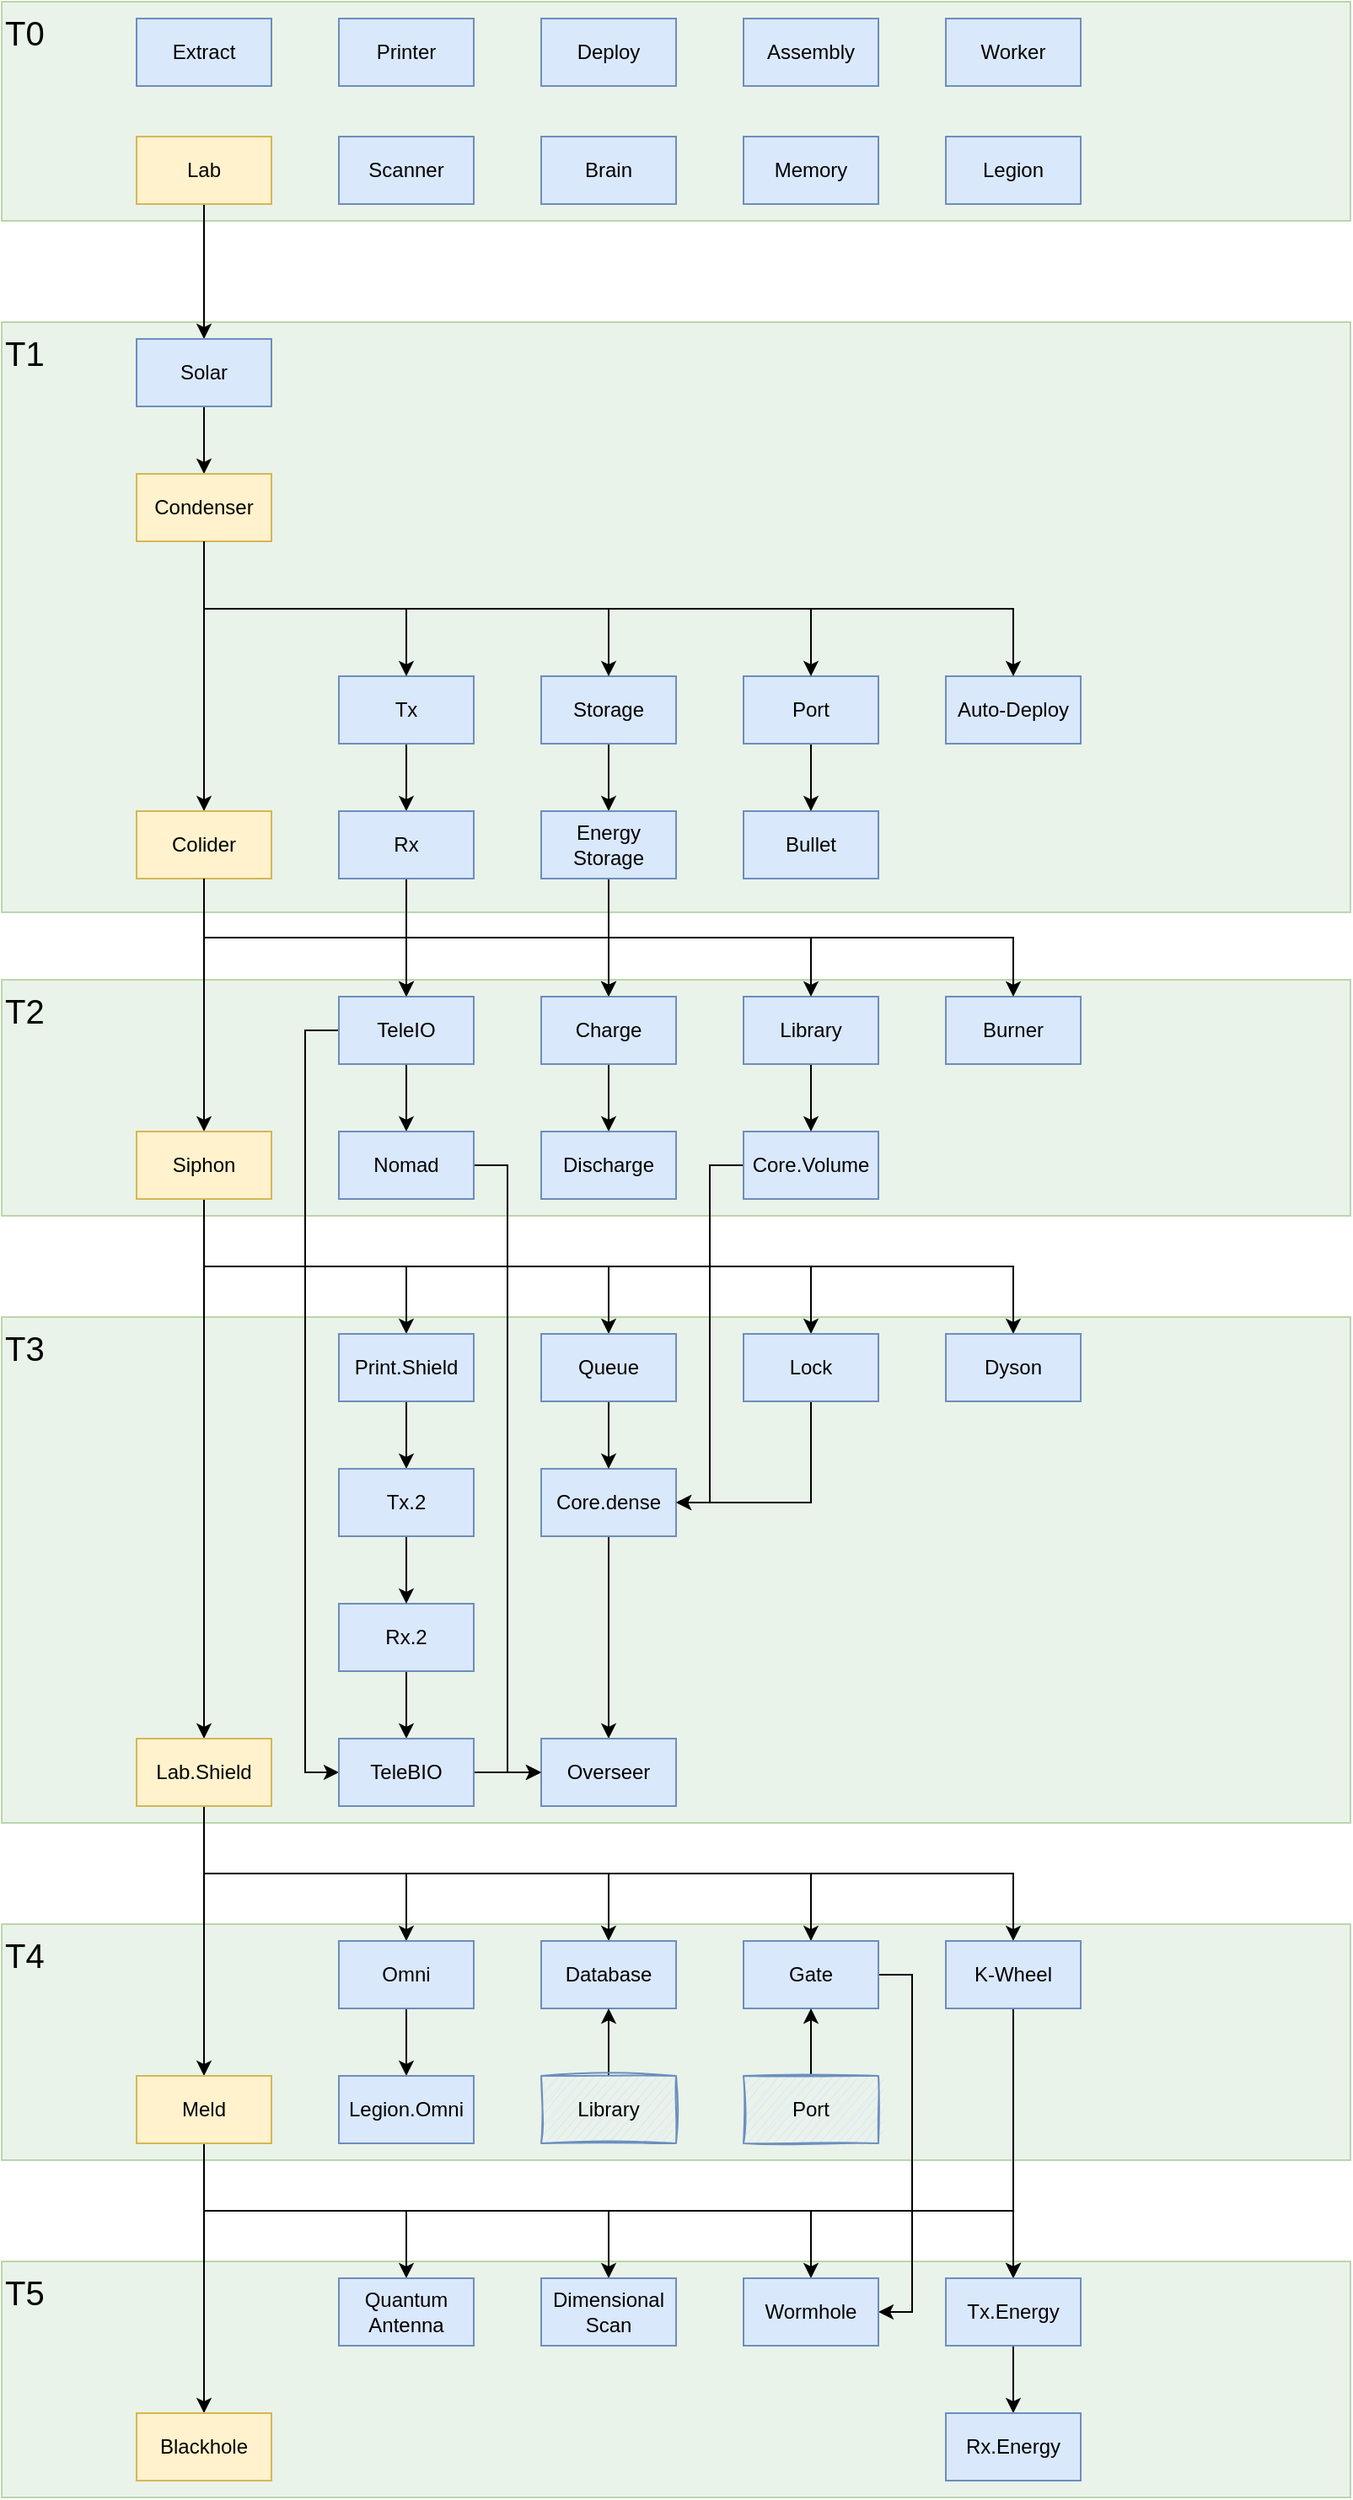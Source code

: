 <mxfile version="14.9.6" type="device" pages="7"><diagram id="AmZnnk9H1rBq84mHiE3N" name="Unlock"><mxGraphModel dx="2062" dy="1193" grid="1" gridSize="10" guides="1" tooltips="1" connect="1" arrows="1" fold="1" page="1" pageScale="1" pageWidth="850" pageHeight="1100" math="0" shadow="0"><root><mxCell id="-WT0z_nOKXEiPkdbblwz-0"/><mxCell id="-WT0z_nOKXEiPkdbblwz-1" parent="-WT0z_nOKXEiPkdbblwz-0"/><mxCell id="mZJCgJ3FOGLOl-5xZE89-2" value="T5" style="rounded=0;whiteSpace=wrap;html=1;glass=0;sketch=0;fillColor=#d5e8d4;strokeColor=#82b366;align=left;verticalAlign=top;fontSize=20;opacity=50;" vertex="1" parent="-WT0z_nOKXEiPkdbblwz-1"><mxGeometry x="40" y="1380" width="800" height="140" as="geometry"/></mxCell><mxCell id="gr0gSAfYBTLlQNJPL1UL-17" value="T4" style="rounded=0;whiteSpace=wrap;html=1;glass=0;sketch=0;fillColor=#d5e8d4;strokeColor=#82b366;align=left;verticalAlign=top;fontSize=20;opacity=50;" vertex="1" parent="-WT0z_nOKXEiPkdbblwz-1"><mxGeometry x="40" y="1180" width="800" height="140" as="geometry"/></mxCell><mxCell id="UaZXuBr5pjgVdq1miFUY-13" value="T3" style="rounded=0;whiteSpace=wrap;html=1;glass=0;sketch=0;fillColor=#d5e8d4;strokeColor=#82b366;align=left;verticalAlign=top;fontSize=20;opacity=50;" vertex="1" parent="-WT0z_nOKXEiPkdbblwz-1"><mxGeometry x="40" y="820" width="800" height="300" as="geometry"/></mxCell><mxCell id="lwLEKPndmIzOVWjq3tM--20" value="T2" style="rounded=0;whiteSpace=wrap;html=1;glass=0;sketch=0;fillColor=#d5e8d4;strokeColor=#82b366;align=left;verticalAlign=top;fontSize=20;opacity=50;" vertex="1" parent="-WT0z_nOKXEiPkdbblwz-1"><mxGeometry x="40" y="620" width="800" height="140" as="geometry"/></mxCell><mxCell id="lwLEKPndmIzOVWjq3tM--8" value="T1" style="rounded=0;whiteSpace=wrap;html=1;glass=0;sketch=0;fillColor=#d5e8d4;strokeColor=#82b366;align=left;verticalAlign=top;fontSize=20;opacity=50;" vertex="1" parent="-WT0z_nOKXEiPkdbblwz-1"><mxGeometry x="40" y="230" width="800" height="350" as="geometry"/></mxCell><mxCell id="dixmirH45DPduR5h0b8s-2" value="T0" style="rounded=0;whiteSpace=wrap;html=1;glass=0;sketch=0;fillColor=#d5e8d4;strokeColor=#82b366;align=left;verticalAlign=top;fontSize=20;opacity=50;" vertex="1" parent="-WT0z_nOKXEiPkdbblwz-1"><mxGeometry x="40" y="40" width="800" height="130" as="geometry"/></mxCell><mxCell id="MbQZ7j8EYOqwE_9ZqTf7-0" value="Extract" style="rounded=0;whiteSpace=wrap;html=1;fillColor=#dae8fc;strokeColor=#6c8ebf;" vertex="1" parent="-WT0z_nOKXEiPkdbblwz-1"><mxGeometry x="120" y="50" width="80" height="40" as="geometry"/></mxCell><mxCell id="HUqXkXtlJjFQplQ5f1za-0" value="Printer" style="rounded=0;whiteSpace=wrap;html=1;fillColor=#dae8fc;strokeColor=#6c8ebf;" vertex="1" parent="-WT0z_nOKXEiPkdbblwz-1"><mxGeometry x="240" y="50" width="80" height="40" as="geometry"/></mxCell><mxCell id="HUqXkXtlJjFQplQ5f1za-1" value="Deploy" style="rounded=0;whiteSpace=wrap;html=1;fillColor=#dae8fc;strokeColor=#6c8ebf;" vertex="1" parent="-WT0z_nOKXEiPkdbblwz-1"><mxGeometry x="360" y="50" width="80" height="40" as="geometry"/></mxCell><mxCell id="HUqXkXtlJjFQplQ5f1za-2" value="Assembly" style="rounded=0;whiteSpace=wrap;html=1;fillColor=#dae8fc;strokeColor=#6c8ebf;" vertex="1" parent="-WT0z_nOKXEiPkdbblwz-1"><mxGeometry x="480" y="50" width="80" height="40" as="geometry"/></mxCell><mxCell id="HUqXkXtlJjFQplQ5f1za-3" value="Worker" style="rounded=0;whiteSpace=wrap;html=1;fillColor=#dae8fc;strokeColor=#6c8ebf;" vertex="1" parent="-WT0z_nOKXEiPkdbblwz-1"><mxGeometry x="600" y="50" width="80" height="40" as="geometry"/></mxCell><mxCell id="HUqXkXtlJjFQplQ5f1za-4" value="Scanner" style="rounded=0;whiteSpace=wrap;html=1;fillColor=#dae8fc;strokeColor=#6c8ebf;" vertex="1" parent="-WT0z_nOKXEiPkdbblwz-1"><mxGeometry x="240" y="120" width="80" height="40" as="geometry"/></mxCell><mxCell id="HUqXkXtlJjFQplQ5f1za-5" value="Memory" style="rounded=0;whiteSpace=wrap;html=1;fillColor=#dae8fc;strokeColor=#6c8ebf;" vertex="1" parent="-WT0z_nOKXEiPkdbblwz-1"><mxGeometry x="480" y="120" width="80" height="40" as="geometry"/></mxCell><mxCell id="HUqXkXtlJjFQplQ5f1za-6" value="Brain" style="rounded=0;whiteSpace=wrap;html=1;fillColor=#dae8fc;strokeColor=#6c8ebf;" vertex="1" parent="-WT0z_nOKXEiPkdbblwz-1"><mxGeometry x="360" y="120" width="80" height="40" as="geometry"/></mxCell><mxCell id="HUqXkXtlJjFQplQ5f1za-7" value="Legion" style="rounded=0;whiteSpace=wrap;html=1;fillColor=#dae8fc;strokeColor=#6c8ebf;" vertex="1" parent="-WT0z_nOKXEiPkdbblwz-1"><mxGeometry x="600" y="120" width="80" height="40" as="geometry"/></mxCell><mxCell id="dixmirH45DPduR5h0b8s-3" value="" style="edgeStyle=orthogonalEdgeStyle;rounded=0;sketch=0;orthogonalLoop=1;jettySize=auto;html=1;fontSize=20;" edge="1" parent="-WT0z_nOKXEiPkdbblwz-1" source="XKzq0FQfKT-G9G6Fn6XX-0" target="v1iCSTUkIPul2JO30Ayk-0"><mxGeometry relative="1" as="geometry"/></mxCell><mxCell id="XKzq0FQfKT-G9G6Fn6XX-0" value="Lab" style="rounded=0;whiteSpace=wrap;html=1;fillColor=#fff2cc;strokeColor=#d6b656;" vertex="1" parent="-WT0z_nOKXEiPkdbblwz-1"><mxGeometry x="120" y="120" width="80" height="40" as="geometry"/></mxCell><mxCell id="dixmirH45DPduR5h0b8s-4" value="" style="edgeStyle=orthogonalEdgeStyle;rounded=0;sketch=0;orthogonalLoop=1;jettySize=auto;html=1;fontSize=20;" edge="1" parent="-WT0z_nOKXEiPkdbblwz-1" source="v1iCSTUkIPul2JO30Ayk-0" target="dixmirH45DPduR5h0b8s-0"><mxGeometry relative="1" as="geometry"/></mxCell><mxCell id="v1iCSTUkIPul2JO30Ayk-0" value="Solar" style="rounded=0;whiteSpace=wrap;html=1;fillColor=#dae8fc;strokeColor=#6c8ebf;" vertex="1" parent="-WT0z_nOKXEiPkdbblwz-1"><mxGeometry x="120" y="240" width="80" height="40" as="geometry"/></mxCell><mxCell id="ubDgixwQX_QLNELrJJk8-3" value="" style="edgeStyle=orthogonalEdgeStyle;rounded=0;sketch=0;orthogonalLoop=1;jettySize=auto;html=1;fontSize=20;" edge="1" parent="-WT0z_nOKXEiPkdbblwz-1" source="v1iCSTUkIPul2JO30Ayk-1" target="v1iCSTUkIPul2JO30Ayk-4"><mxGeometry relative="1" as="geometry"/></mxCell><mxCell id="v1iCSTUkIPul2JO30Ayk-1" value="Storage" style="rounded=0;whiteSpace=wrap;html=1;fillColor=#dae8fc;strokeColor=#6c8ebf;" vertex="1" parent="-WT0z_nOKXEiPkdbblwz-1"><mxGeometry x="360" y="440" width="80" height="40" as="geometry"/></mxCell><mxCell id="v1iCSTUkIPul2JO30Ayk-2" value="Bullet" style="rounded=0;whiteSpace=wrap;html=1;fillColor=#dae8fc;strokeColor=#6c8ebf;" vertex="1" parent="-WT0z_nOKXEiPkdbblwz-1"><mxGeometry x="480" y="520" width="80" height="40" as="geometry"/></mxCell><mxCell id="ubDgixwQX_QLNELrJJk8-2" value="" style="edgeStyle=orthogonalEdgeStyle;rounded=0;sketch=0;orthogonalLoop=1;jettySize=auto;html=1;fontSize=20;" edge="1" parent="-WT0z_nOKXEiPkdbblwz-1" source="v1iCSTUkIPul2JO30Ayk-3" target="v1iCSTUkIPul2JO30Ayk-2"><mxGeometry relative="1" as="geometry"/></mxCell><mxCell id="v1iCSTUkIPul2JO30Ayk-3" value="Port" style="rounded=0;whiteSpace=wrap;html=1;fillColor=#dae8fc;strokeColor=#6c8ebf;" vertex="1" parent="-WT0z_nOKXEiPkdbblwz-1"><mxGeometry x="480" y="440" width="80" height="40" as="geometry"/></mxCell><mxCell id="lwLEKPndmIzOVWjq3tM--11" value="" style="edgeStyle=orthogonalEdgeStyle;rounded=0;sketch=0;orthogonalLoop=1;jettySize=auto;html=1;fontSize=20;" edge="1" parent="-WT0z_nOKXEiPkdbblwz-1" source="v1iCSTUkIPul2JO30Ayk-4" target="lwLEKPndmIzOVWjq3tM--6"><mxGeometry relative="1" as="geometry"/></mxCell><mxCell id="v1iCSTUkIPul2JO30Ayk-4" value="Energy Storage" style="rounded=0;whiteSpace=wrap;html=1;fillColor=#dae8fc;strokeColor=#6c8ebf;" vertex="1" parent="-WT0z_nOKXEiPkdbblwz-1"><mxGeometry x="360" y="520" width="80" height="40" as="geometry"/></mxCell><mxCell id="dixmirH45DPduR5h0b8s-7" value="" style="edgeStyle=orthogonalEdgeStyle;rounded=0;sketch=0;orthogonalLoop=1;jettySize=auto;html=1;fontSize=20;" edge="1" parent="-WT0z_nOKXEiPkdbblwz-1" source="v1iCSTUkIPul2JO30Ayk-5" target="v1iCSTUkIPul2JO30Ayk-6"><mxGeometry relative="1" as="geometry"/></mxCell><mxCell id="v1iCSTUkIPul2JO30Ayk-5" value="Tx" style="rounded=0;whiteSpace=wrap;html=1;fillColor=#dae8fc;strokeColor=#6c8ebf;" vertex="1" parent="-WT0z_nOKXEiPkdbblwz-1"><mxGeometry x="240" y="440" width="80" height="40" as="geometry"/></mxCell><mxCell id="lwLEKPndmIzOVWjq3tM--12" value="" style="edgeStyle=orthogonalEdgeStyle;rounded=0;sketch=0;orthogonalLoop=1;jettySize=auto;html=1;fontSize=20;" edge="1" parent="-WT0z_nOKXEiPkdbblwz-1" source="v1iCSTUkIPul2JO30Ayk-6" target="lwLEKPndmIzOVWjq3tM--1"><mxGeometry relative="1" as="geometry"/></mxCell><mxCell id="v1iCSTUkIPul2JO30Ayk-6" value="Rx" style="rounded=0;whiteSpace=wrap;html=1;fillColor=#dae8fc;strokeColor=#6c8ebf;" vertex="1" parent="-WT0z_nOKXEiPkdbblwz-1"><mxGeometry x="240" y="520" width="80" height="40" as="geometry"/></mxCell><mxCell id="v1iCSTUkIPul2JO30Ayk-7" value="Auto-Deploy" style="rounded=0;whiteSpace=wrap;html=1;fillColor=#dae8fc;strokeColor=#6c8ebf;" vertex="1" parent="-WT0z_nOKXEiPkdbblwz-1"><mxGeometry x="600" y="440" width="80" height="40" as="geometry"/></mxCell><mxCell id="dixmirH45DPduR5h0b8s-5" value="" style="edgeStyle=orthogonalEdgeStyle;rounded=0;sketch=0;orthogonalLoop=1;jettySize=auto;html=1;fontSize=20;" edge="1" parent="-WT0z_nOKXEiPkdbblwz-1" source="dixmirH45DPduR5h0b8s-0" target="dixmirH45DPduR5h0b8s-1"><mxGeometry relative="1" as="geometry"/></mxCell><mxCell id="dixmirH45DPduR5h0b8s-0" value="Condenser" style="rounded=0;whiteSpace=wrap;html=1;fillColor=#fff2cc;strokeColor=#d6b656;" vertex="1" parent="-WT0z_nOKXEiPkdbblwz-1"><mxGeometry x="120" y="320" width="80" height="40" as="geometry"/></mxCell><mxCell id="lwLEKPndmIzOVWjq3tM--10" value="" style="edgeStyle=orthogonalEdgeStyle;rounded=0;sketch=0;orthogonalLoop=1;jettySize=auto;html=1;fontSize=20;" edge="1" parent="-WT0z_nOKXEiPkdbblwz-1" source="dixmirH45DPduR5h0b8s-1" target="lwLEKPndmIzOVWjq3tM--0"><mxGeometry relative="1" as="geometry"/></mxCell><mxCell id="dixmirH45DPduR5h0b8s-1" value="Colider" style="rounded=0;whiteSpace=wrap;html=1;fillColor=#fff2cc;strokeColor=#d6b656;" vertex="1" parent="-WT0z_nOKXEiPkdbblwz-1"><mxGeometry x="120" y="520" width="80" height="40" as="geometry"/></mxCell><mxCell id="dixmirH45DPduR5h0b8s-6" value="" style="edgeStyle=orthogonalEdgeStyle;rounded=0;sketch=0;orthogonalLoop=1;jettySize=auto;html=1;fontSize=20;exitX=0.5;exitY=1;exitDx=0;exitDy=0;entryX=0.5;entryY=0;entryDx=0;entryDy=0;" edge="1" parent="-WT0z_nOKXEiPkdbblwz-1" source="dixmirH45DPduR5h0b8s-0" target="v1iCSTUkIPul2JO30Ayk-5"><mxGeometry relative="1" as="geometry"><mxPoint x="170" y="370" as="sourcePoint"/><mxPoint x="170" y="490" as="targetPoint"/></mxGeometry></mxCell><mxCell id="ubDgixwQX_QLNELrJJk8-0" value="" style="edgeStyle=orthogonalEdgeStyle;rounded=0;sketch=0;orthogonalLoop=1;jettySize=auto;html=1;fontSize=20;exitX=0.5;exitY=1;exitDx=0;exitDy=0;entryX=0.5;entryY=0;entryDx=0;entryDy=0;" edge="1" parent="-WT0z_nOKXEiPkdbblwz-1" source="dixmirH45DPduR5h0b8s-0" target="v1iCSTUkIPul2JO30Ayk-1"><mxGeometry relative="1" as="geometry"><mxPoint x="170" y="370" as="sourcePoint"/><mxPoint x="290" y="410" as="targetPoint"/></mxGeometry></mxCell><mxCell id="ubDgixwQX_QLNELrJJk8-1" value="" style="edgeStyle=orthogonalEdgeStyle;rounded=0;sketch=0;orthogonalLoop=1;jettySize=auto;html=1;fontSize=20;exitX=0.5;exitY=1;exitDx=0;exitDy=0;entryX=0.5;entryY=0;entryDx=0;entryDy=0;" edge="1" parent="-WT0z_nOKXEiPkdbblwz-1" source="dixmirH45DPduR5h0b8s-0" target="v1iCSTUkIPul2JO30Ayk-3"><mxGeometry relative="1" as="geometry"><mxPoint x="170" y="370" as="sourcePoint"/><mxPoint x="540" y="330" as="targetPoint"/></mxGeometry></mxCell><mxCell id="q0tvE-VDz9m3vveY4hbk-0" value="" style="edgeStyle=orthogonalEdgeStyle;rounded=0;sketch=0;orthogonalLoop=1;jettySize=auto;html=1;fontSize=20;exitX=0.5;exitY=1;exitDx=0;exitDy=0;entryX=0.5;entryY=0;entryDx=0;entryDy=0;" edge="1" parent="-WT0z_nOKXEiPkdbblwz-1" source="dixmirH45DPduR5h0b8s-0" target="v1iCSTUkIPul2JO30Ayk-7"><mxGeometry relative="1" as="geometry"><mxPoint x="170" y="370" as="sourcePoint"/><mxPoint x="530" y="410" as="targetPoint"/></mxGeometry></mxCell><mxCell id="aUcUTI02yrO0gGp0bAqi-9" value="" style="edgeStyle=orthogonalEdgeStyle;rounded=0;sketch=0;orthogonalLoop=1;jettySize=auto;html=1;fontSize=20;" edge="1" parent="-WT0z_nOKXEiPkdbblwz-1" source="lwLEKPndmIzOVWjq3tM--0" target="aUcUTI02yrO0gGp0bAqi-8"><mxGeometry relative="1" as="geometry"/></mxCell><mxCell id="UaZXuBr5pjgVdq1miFUY-9" style="edgeStyle=orthogonalEdgeStyle;rounded=0;sketch=0;orthogonalLoop=1;jettySize=auto;html=1;entryX=0.5;entryY=0;entryDx=0;entryDy=0;fontSize=20;exitX=0.5;exitY=1;exitDx=0;exitDy=0;" edge="1" parent="-WT0z_nOKXEiPkdbblwz-1" source="lwLEKPndmIzOVWjq3tM--0" target="aUcUTI02yrO0gGp0bAqi-0"><mxGeometry relative="1" as="geometry"/></mxCell><mxCell id="UaZXuBr5pjgVdq1miFUY-10" style="edgeStyle=orthogonalEdgeStyle;rounded=0;sketch=0;orthogonalLoop=1;jettySize=auto;html=1;entryX=0.5;entryY=0;entryDx=0;entryDy=0;fontSize=20;exitX=0.5;exitY=1;exitDx=0;exitDy=0;" edge="1" parent="-WT0z_nOKXEiPkdbblwz-1" source="lwLEKPndmIzOVWjq3tM--0" target="aUcUTI02yrO0gGp0bAqi-2"><mxGeometry relative="1" as="geometry"/></mxCell><mxCell id="UaZXuBr5pjgVdq1miFUY-11" style="edgeStyle=orthogonalEdgeStyle;rounded=0;sketch=0;orthogonalLoop=1;jettySize=auto;html=1;entryX=0.5;entryY=0;entryDx=0;entryDy=0;fontSize=20;exitX=0.5;exitY=1;exitDx=0;exitDy=0;" edge="1" parent="-WT0z_nOKXEiPkdbblwz-1" source="lwLEKPndmIzOVWjq3tM--0" target="aUcUTI02yrO0gGp0bAqi-3"><mxGeometry relative="1" as="geometry"/></mxCell><mxCell id="UaZXuBr5pjgVdq1miFUY-12" style="edgeStyle=orthogonalEdgeStyle;rounded=0;sketch=0;orthogonalLoop=1;jettySize=auto;html=1;entryX=0.5;entryY=0;entryDx=0;entryDy=0;fontSize=20;exitX=0.5;exitY=1;exitDx=0;exitDy=0;" edge="1" parent="-WT0z_nOKXEiPkdbblwz-1" source="lwLEKPndmIzOVWjq3tM--0" target="aUcUTI02yrO0gGp0bAqi-7"><mxGeometry relative="1" as="geometry"/></mxCell><mxCell id="lwLEKPndmIzOVWjq3tM--0" value="&lt;div&gt;Siphon&lt;/div&gt;" style="rounded=0;whiteSpace=wrap;html=1;fillColor=#fff2cc;strokeColor=#d6b656;" vertex="1" parent="-WT0z_nOKXEiPkdbblwz-1"><mxGeometry x="120" y="710" width="80" height="40" as="geometry"/></mxCell><mxCell id="lwLEKPndmIzOVWjq3tM--13" value="" style="edgeStyle=orthogonalEdgeStyle;rounded=0;sketch=0;orthogonalLoop=1;jettySize=auto;html=1;fontSize=20;" edge="1" parent="-WT0z_nOKXEiPkdbblwz-1" source="lwLEKPndmIzOVWjq3tM--1" target="lwLEKPndmIzOVWjq3tM--2"><mxGeometry relative="1" as="geometry"/></mxCell><mxCell id="UaZXuBr5pjgVdq1miFUY-15" style="edgeStyle=orthogonalEdgeStyle;rounded=0;sketch=0;orthogonalLoop=1;jettySize=auto;html=1;entryX=0;entryY=0.5;entryDx=0;entryDy=0;fontSize=20;exitX=0;exitY=0.5;exitDx=0;exitDy=0;" edge="1" parent="-WT0z_nOKXEiPkdbblwz-1" source="lwLEKPndmIzOVWjq3tM--1" target="UaZXuBr5pjgVdq1miFUY-0"><mxGeometry relative="1" as="geometry"/></mxCell><mxCell id="lwLEKPndmIzOVWjq3tM--1" value="TeleIO" style="rounded=0;whiteSpace=wrap;html=1;fillColor=#dae8fc;strokeColor=#6c8ebf;" vertex="1" parent="-WT0z_nOKXEiPkdbblwz-1"><mxGeometry x="240" y="630" width="80" height="40" as="geometry"/></mxCell><mxCell id="UaZXuBr5pjgVdq1miFUY-16" style="edgeStyle=orthogonalEdgeStyle;rounded=0;sketch=0;orthogonalLoop=1;jettySize=auto;html=1;entryX=0;entryY=0.5;entryDx=0;entryDy=0;fontSize=20;" edge="1" parent="-WT0z_nOKXEiPkdbblwz-1" source="lwLEKPndmIzOVWjq3tM--2" target="aUcUTI02yrO0gGp0bAqi-5"><mxGeometry relative="1" as="geometry"/></mxCell><mxCell id="lwLEKPndmIzOVWjq3tM--2" value="Nomad" style="rounded=0;whiteSpace=wrap;html=1;fillColor=#dae8fc;strokeColor=#6c8ebf;" vertex="1" parent="-WT0z_nOKXEiPkdbblwz-1"><mxGeometry x="240" y="710" width="80" height="40" as="geometry"/></mxCell><mxCell id="UaZXuBr5pjgVdq1miFUY-17" style="edgeStyle=orthogonalEdgeStyle;rounded=0;sketch=0;orthogonalLoop=1;jettySize=auto;html=1;entryX=1;entryY=0.5;entryDx=0;entryDy=0;fontSize=20;" edge="1" parent="-WT0z_nOKXEiPkdbblwz-1" source="lwLEKPndmIzOVWjq3tM--3" target="aUcUTI02yrO0gGp0bAqi-1"><mxGeometry relative="1" as="geometry"/></mxCell><mxCell id="lwLEKPndmIzOVWjq3tM--3" value="Core.Volume" style="rounded=0;whiteSpace=wrap;html=1;fillColor=#dae8fc;strokeColor=#6c8ebf;" vertex="1" parent="-WT0z_nOKXEiPkdbblwz-1"><mxGeometry x="480" y="710" width="80" height="40" as="geometry"/></mxCell><mxCell id="lwLEKPndmIzOVWjq3tM--15" value="" style="edgeStyle=orthogonalEdgeStyle;rounded=0;sketch=0;orthogonalLoop=1;jettySize=auto;html=1;fontSize=20;" edge="1" parent="-WT0z_nOKXEiPkdbblwz-1" source="lwLEKPndmIzOVWjq3tM--4" target="lwLEKPndmIzOVWjq3tM--3"><mxGeometry relative="1" as="geometry"/></mxCell><mxCell id="lwLEKPndmIzOVWjq3tM--4" value="Library" style="rounded=0;whiteSpace=wrap;html=1;fillColor=#dae8fc;strokeColor=#6c8ebf;" vertex="1" parent="-WT0z_nOKXEiPkdbblwz-1"><mxGeometry x="480" y="630" width="80" height="40" as="geometry"/></mxCell><mxCell id="lwLEKPndmIzOVWjq3tM--5" value="Burner" style="rounded=0;whiteSpace=wrap;html=1;fillColor=#dae8fc;strokeColor=#6c8ebf;" vertex="1" parent="-WT0z_nOKXEiPkdbblwz-1"><mxGeometry x="600" y="630" width="80" height="40" as="geometry"/></mxCell><mxCell id="lwLEKPndmIzOVWjq3tM--14" value="" style="edgeStyle=orthogonalEdgeStyle;rounded=0;sketch=0;orthogonalLoop=1;jettySize=auto;html=1;fontSize=20;" edge="1" parent="-WT0z_nOKXEiPkdbblwz-1" source="lwLEKPndmIzOVWjq3tM--6" target="lwLEKPndmIzOVWjq3tM--7"><mxGeometry relative="1" as="geometry"/></mxCell><mxCell id="lwLEKPndmIzOVWjq3tM--6" value="Charge" style="rounded=0;whiteSpace=wrap;html=1;fillColor=#dae8fc;strokeColor=#6c8ebf;" vertex="1" parent="-WT0z_nOKXEiPkdbblwz-1"><mxGeometry x="360" y="630" width="80" height="40" as="geometry"/></mxCell><mxCell id="lwLEKPndmIzOVWjq3tM--7" value="Discharge" style="rounded=0;whiteSpace=wrap;html=1;fillColor=#dae8fc;strokeColor=#6c8ebf;" vertex="1" parent="-WT0z_nOKXEiPkdbblwz-1"><mxGeometry x="360" y="710" width="80" height="40" as="geometry"/></mxCell><mxCell id="lwLEKPndmIzOVWjq3tM--16" value="" style="edgeStyle=orthogonalEdgeStyle;rounded=0;sketch=0;orthogonalLoop=1;jettySize=auto;html=1;fontSize=20;exitX=0.5;exitY=1;exitDx=0;exitDy=0;entryX=0.5;entryY=0;entryDx=0;entryDy=0;" edge="1" parent="-WT0z_nOKXEiPkdbblwz-1" source="dixmirH45DPduR5h0b8s-1" target="lwLEKPndmIzOVWjq3tM--1"><mxGeometry relative="1" as="geometry"><mxPoint x="170" y="370" as="sourcePoint"/><mxPoint x="650" y="450" as="targetPoint"/></mxGeometry></mxCell><mxCell id="lwLEKPndmIzOVWjq3tM--17" value="" style="edgeStyle=orthogonalEdgeStyle;rounded=0;sketch=0;orthogonalLoop=1;jettySize=auto;html=1;fontSize=20;exitX=0.5;exitY=1;exitDx=0;exitDy=0;entryX=0.5;entryY=0;entryDx=0;entryDy=0;" edge="1" parent="-WT0z_nOKXEiPkdbblwz-1" source="dixmirH45DPduR5h0b8s-1" target="lwLEKPndmIzOVWjq3tM--6"><mxGeometry relative="1" as="geometry"><mxPoint x="170" y="570" as="sourcePoint"/><mxPoint x="290" y="650" as="targetPoint"/></mxGeometry></mxCell><mxCell id="lwLEKPndmIzOVWjq3tM--18" value="" style="edgeStyle=orthogonalEdgeStyle;rounded=0;sketch=0;orthogonalLoop=1;jettySize=auto;html=1;fontSize=20;exitX=0.5;exitY=1;exitDx=0;exitDy=0;entryX=0.5;entryY=0;entryDx=0;entryDy=0;" edge="1" parent="-WT0z_nOKXEiPkdbblwz-1" source="dixmirH45DPduR5h0b8s-1" target="lwLEKPndmIzOVWjq3tM--4"><mxGeometry relative="1" as="geometry"><mxPoint x="170" y="570" as="sourcePoint"/><mxPoint x="560" y="620" as="targetPoint"/></mxGeometry></mxCell><mxCell id="lwLEKPndmIzOVWjq3tM--19" value="" style="edgeStyle=orthogonalEdgeStyle;rounded=0;sketch=0;orthogonalLoop=1;jettySize=auto;html=1;fontSize=20;exitX=0.5;exitY=1;exitDx=0;exitDy=0;entryX=0.5;entryY=0;entryDx=0;entryDy=0;" edge="1" parent="-WT0z_nOKXEiPkdbblwz-1" source="dixmirH45DPduR5h0b8s-1" target="lwLEKPndmIzOVWjq3tM--5"><mxGeometry relative="1" as="geometry"><mxPoint x="170" y="570" as="sourcePoint"/><mxPoint x="530" y="650" as="targetPoint"/></mxGeometry></mxCell><mxCell id="UaZXuBr5pjgVdq1miFUY-6" value="" style="edgeStyle=orthogonalEdgeStyle;rounded=0;sketch=0;orthogonalLoop=1;jettySize=auto;html=1;fontSize=20;" edge="1" parent="-WT0z_nOKXEiPkdbblwz-1" source="aUcUTI02yrO0gGp0bAqi-0" target="aUcUTI02yrO0gGp0bAqi-6"><mxGeometry relative="1" as="geometry"/></mxCell><mxCell id="aUcUTI02yrO0gGp0bAqi-0" value="Print.Shield" style="rounded=0;whiteSpace=wrap;html=1;fillColor=#dae8fc;strokeColor=#6c8ebf;" vertex="1" parent="-WT0z_nOKXEiPkdbblwz-1"><mxGeometry x="240" y="830" width="80" height="40" as="geometry"/></mxCell><mxCell id="UaZXuBr5pjgVdq1miFUY-2" value="" style="edgeStyle=orthogonalEdgeStyle;rounded=0;sketch=0;orthogonalLoop=1;jettySize=auto;html=1;fontSize=20;exitX=0.5;exitY=1;exitDx=0;exitDy=0;" edge="1" parent="-WT0z_nOKXEiPkdbblwz-1" source="aUcUTI02yrO0gGp0bAqi-1" target="aUcUTI02yrO0gGp0bAqi-5"><mxGeometry relative="1" as="geometry"/></mxCell><mxCell id="aUcUTI02yrO0gGp0bAqi-1" value="&lt;div&gt;Core.dense&lt;/div&gt;" style="rounded=0;whiteSpace=wrap;html=1;fillColor=#dae8fc;strokeColor=#6c8ebf;" vertex="1" parent="-WT0z_nOKXEiPkdbblwz-1"><mxGeometry x="360" y="910" width="80" height="40" as="geometry"/></mxCell><mxCell id="UaZXuBr5pjgVdq1miFUY-5" value="" style="edgeStyle=orthogonalEdgeStyle;rounded=0;sketch=0;orthogonalLoop=1;jettySize=auto;html=1;fontSize=20;entryX=0.5;entryY=0;entryDx=0;entryDy=0;exitX=0.5;exitY=1;exitDx=0;exitDy=0;" edge="1" parent="-WT0z_nOKXEiPkdbblwz-1" source="aUcUTI02yrO0gGp0bAqi-2" target="aUcUTI02yrO0gGp0bAqi-1"><mxGeometry relative="1" as="geometry"/></mxCell><mxCell id="aUcUTI02yrO0gGp0bAqi-2" value="Queue" style="rounded=0;whiteSpace=wrap;html=1;fillColor=#dae8fc;strokeColor=#6c8ebf;" vertex="1" parent="-WT0z_nOKXEiPkdbblwz-1"><mxGeometry x="360" y="830" width="80" height="40" as="geometry"/></mxCell><mxCell id="UaZXuBr5pjgVdq1miFUY-4" value="" style="edgeStyle=orthogonalEdgeStyle;rounded=0;sketch=0;orthogonalLoop=1;jettySize=auto;html=1;fontSize=20;entryX=1;entryY=0.5;entryDx=0;entryDy=0;exitX=0.5;exitY=1;exitDx=0;exitDy=0;" edge="1" parent="-WT0z_nOKXEiPkdbblwz-1" source="aUcUTI02yrO0gGp0bAqi-3" target="aUcUTI02yrO0gGp0bAqi-1"><mxGeometry relative="1" as="geometry"/></mxCell><mxCell id="aUcUTI02yrO0gGp0bAqi-3" value="Lock" style="rounded=0;whiteSpace=wrap;html=1;fillColor=#dae8fc;strokeColor=#6c8ebf;" vertex="1" parent="-WT0z_nOKXEiPkdbblwz-1"><mxGeometry x="480" y="830" width="80" height="40" as="geometry"/></mxCell><mxCell id="UaZXuBr5pjgVdq1miFUY-14" value="" style="edgeStyle=orthogonalEdgeStyle;rounded=0;sketch=0;orthogonalLoop=1;jettySize=auto;html=1;fontSize=20;" edge="1" parent="-WT0z_nOKXEiPkdbblwz-1" source="aUcUTI02yrO0gGp0bAqi-4" target="UaZXuBr5pjgVdq1miFUY-0"><mxGeometry relative="1" as="geometry"/></mxCell><mxCell id="aUcUTI02yrO0gGp0bAqi-4" value="Rx.2" style="rounded=0;whiteSpace=wrap;html=1;fillColor=#dae8fc;strokeColor=#6c8ebf;" vertex="1" parent="-WT0z_nOKXEiPkdbblwz-1"><mxGeometry x="240" y="990" width="80" height="40" as="geometry"/></mxCell><mxCell id="aUcUTI02yrO0gGp0bAqi-5" value="Overseer" style="rounded=0;whiteSpace=wrap;html=1;fillColor=#dae8fc;strokeColor=#6c8ebf;" vertex="1" parent="-WT0z_nOKXEiPkdbblwz-1"><mxGeometry x="360" y="1070" width="80" height="40" as="geometry"/></mxCell><mxCell id="UaZXuBr5pjgVdq1miFUY-7" value="" style="edgeStyle=orthogonalEdgeStyle;rounded=0;sketch=0;orthogonalLoop=1;jettySize=auto;html=1;fontSize=20;" edge="1" parent="-WT0z_nOKXEiPkdbblwz-1" source="aUcUTI02yrO0gGp0bAqi-6" target="aUcUTI02yrO0gGp0bAqi-4"><mxGeometry relative="1" as="geometry"/></mxCell><mxCell id="aUcUTI02yrO0gGp0bAqi-6" value="Tx.2" style="rounded=0;whiteSpace=wrap;html=1;fillColor=#dae8fc;strokeColor=#6c8ebf;" vertex="1" parent="-WT0z_nOKXEiPkdbblwz-1"><mxGeometry x="240" y="910" width="80" height="40" as="geometry"/></mxCell><mxCell id="aUcUTI02yrO0gGp0bAqi-7" value="Dyson" style="rounded=0;whiteSpace=wrap;html=1;fillColor=#dae8fc;strokeColor=#6c8ebf;" vertex="1" parent="-WT0z_nOKXEiPkdbblwz-1"><mxGeometry x="600" y="830" width="80" height="40" as="geometry"/></mxCell><mxCell id="gr0gSAfYBTLlQNJPL1UL-6" value="" style="edgeStyle=orthogonalEdgeStyle;rounded=0;sketch=0;orthogonalLoop=1;jettySize=auto;html=1;fontSize=20;" edge="1" parent="-WT0z_nOKXEiPkdbblwz-1" source="aUcUTI02yrO0gGp0bAqi-8" target="gr0gSAfYBTLlQNJPL1UL-2"><mxGeometry relative="1" as="geometry"/></mxCell><mxCell id="gr0gSAfYBTLlQNJPL1UL-7" style="edgeStyle=orthogonalEdgeStyle;rounded=0;sketch=0;orthogonalLoop=1;jettySize=auto;html=1;entryX=0.5;entryY=0;entryDx=0;entryDy=0;fontSize=20;exitX=0.5;exitY=1;exitDx=0;exitDy=0;" edge="1" parent="-WT0z_nOKXEiPkdbblwz-1" source="aUcUTI02yrO0gGp0bAqi-8" target="gr0gSAfYBTLlQNJPL1UL-0"><mxGeometry relative="1" as="geometry"/></mxCell><mxCell id="gr0gSAfYBTLlQNJPL1UL-9" style="edgeStyle=orthogonalEdgeStyle;rounded=0;sketch=0;orthogonalLoop=1;jettySize=auto;html=1;entryX=0.5;entryY=0;entryDx=0;entryDy=0;fontSize=20;exitX=0.5;exitY=1;exitDx=0;exitDy=0;" edge="1" parent="-WT0z_nOKXEiPkdbblwz-1" source="aUcUTI02yrO0gGp0bAqi-8" target="gr0gSAfYBTLlQNJPL1UL-1"><mxGeometry relative="1" as="geometry"/></mxCell><mxCell id="gr0gSAfYBTLlQNJPL1UL-10" style="edgeStyle=orthogonalEdgeStyle;rounded=0;sketch=0;orthogonalLoop=1;jettySize=auto;html=1;entryX=0.5;entryY=0;entryDx=0;entryDy=0;fontSize=20;exitX=0.5;exitY=1;exitDx=0;exitDy=0;" edge="1" parent="-WT0z_nOKXEiPkdbblwz-1" source="aUcUTI02yrO0gGp0bAqi-8" target="gr0gSAfYBTLlQNJPL1UL-3"><mxGeometry relative="1" as="geometry"/></mxCell><mxCell id="gr0gSAfYBTLlQNJPL1UL-11" style="edgeStyle=orthogonalEdgeStyle;rounded=0;sketch=0;orthogonalLoop=1;jettySize=auto;html=1;entryX=0.5;entryY=0;entryDx=0;entryDy=0;fontSize=20;exitX=0.5;exitY=1;exitDx=0;exitDy=0;" edge="1" parent="-WT0z_nOKXEiPkdbblwz-1" source="aUcUTI02yrO0gGp0bAqi-8" target="gr0gSAfYBTLlQNJPL1UL-5"><mxGeometry relative="1" as="geometry"/></mxCell><mxCell id="aUcUTI02yrO0gGp0bAqi-8" value="Lab.Shield" style="rounded=0;whiteSpace=wrap;html=1;fillColor=#fff2cc;strokeColor=#d6b656;" vertex="1" parent="-WT0z_nOKXEiPkdbblwz-1"><mxGeometry x="120" y="1070" width="80" height="40" as="geometry"/></mxCell><mxCell id="UaZXuBr5pjgVdq1miFUY-1" value="" style="edgeStyle=orthogonalEdgeStyle;rounded=0;sketch=0;orthogonalLoop=1;jettySize=auto;html=1;fontSize=20;" edge="1" parent="-WT0z_nOKXEiPkdbblwz-1" source="UaZXuBr5pjgVdq1miFUY-0" target="aUcUTI02yrO0gGp0bAqi-5"><mxGeometry relative="1" as="geometry"/></mxCell><mxCell id="UaZXuBr5pjgVdq1miFUY-0" value="TeleBIO" style="rounded=0;whiteSpace=wrap;html=1;fillColor=#dae8fc;strokeColor=#6c8ebf;" vertex="1" parent="-WT0z_nOKXEiPkdbblwz-1"><mxGeometry x="240" y="1070" width="80" height="40" as="geometry"/></mxCell><mxCell id="gr0gSAfYBTLlQNJPL1UL-8" value="" style="edgeStyle=orthogonalEdgeStyle;rounded=0;sketch=0;orthogonalLoop=1;jettySize=auto;html=1;fontSize=20;" edge="1" parent="-WT0z_nOKXEiPkdbblwz-1" source="gr0gSAfYBTLlQNJPL1UL-0" target="gr0gSAfYBTLlQNJPL1UL-4"><mxGeometry relative="1" as="geometry"/></mxCell><mxCell id="gr0gSAfYBTLlQNJPL1UL-0" value="Omni" style="rounded=0;whiteSpace=wrap;html=1;fillColor=#dae8fc;strokeColor=#6c8ebf;" vertex="1" parent="-WT0z_nOKXEiPkdbblwz-1"><mxGeometry x="240" y="1190" width="80" height="40" as="geometry"/></mxCell><mxCell id="gr0gSAfYBTLlQNJPL1UL-1" value="Database" style="rounded=0;whiteSpace=wrap;html=1;fillColor=#dae8fc;strokeColor=#6c8ebf;" vertex="1" parent="-WT0z_nOKXEiPkdbblwz-1"><mxGeometry x="360" y="1190" width="80" height="40" as="geometry"/></mxCell><mxCell id="gd4OX28lpUT3QBlZe8vq-7" value="" style="edgeStyle=orthogonalEdgeStyle;rounded=0;sketch=0;orthogonalLoop=1;jettySize=auto;html=1;fontSize=20;" edge="1" parent="-WT0z_nOKXEiPkdbblwz-1" source="gr0gSAfYBTLlQNJPL1UL-2" target="gd4OX28lpUT3QBlZe8vq-6"><mxGeometry relative="1" as="geometry"/></mxCell><mxCell id="8boaNawN7FbjuErDxbgI-4" style="edgeStyle=orthogonalEdgeStyle;rounded=0;sketch=0;orthogonalLoop=1;jettySize=auto;html=1;fontSize=20;exitX=0.5;exitY=1;exitDx=0;exitDy=0;" edge="1" parent="-WT0z_nOKXEiPkdbblwz-1" source="gr0gSAfYBTLlQNJPL1UL-2" target="gd4OX28lpUT3QBlZe8vq-4"><mxGeometry relative="1" as="geometry"/></mxCell><mxCell id="8boaNawN7FbjuErDxbgI-5" style="edgeStyle=orthogonalEdgeStyle;rounded=0;sketch=0;orthogonalLoop=1;jettySize=auto;html=1;entryX=0.5;entryY=0;entryDx=0;entryDy=0;fontSize=20;exitX=0.5;exitY=1;exitDx=0;exitDy=0;" edge="1" parent="-WT0z_nOKXEiPkdbblwz-1" source="gr0gSAfYBTLlQNJPL1UL-2" target="gd4OX28lpUT3QBlZe8vq-1"><mxGeometry relative="1" as="geometry"/></mxCell><mxCell id="8boaNawN7FbjuErDxbgI-6" style="edgeStyle=orthogonalEdgeStyle;rounded=0;sketch=0;orthogonalLoop=1;jettySize=auto;html=1;entryX=0.5;entryY=0;entryDx=0;entryDy=0;fontSize=20;exitX=0.5;exitY=1;exitDx=0;exitDy=0;" edge="1" parent="-WT0z_nOKXEiPkdbblwz-1" source="gr0gSAfYBTLlQNJPL1UL-2" target="gd4OX28lpUT3QBlZe8vq-2"><mxGeometry relative="1" as="geometry"/></mxCell><mxCell id="8boaNawN7FbjuErDxbgI-7" style="edgeStyle=orthogonalEdgeStyle;rounded=0;sketch=0;orthogonalLoop=1;jettySize=auto;html=1;entryX=0.5;entryY=0;entryDx=0;entryDy=0;fontSize=20;exitX=0.5;exitY=1;exitDx=0;exitDy=0;" edge="1" parent="-WT0z_nOKXEiPkdbblwz-1" source="gr0gSAfYBTLlQNJPL1UL-2" target="gd4OX28lpUT3QBlZe8vq-0"><mxGeometry relative="1" as="geometry"/></mxCell><mxCell id="gr0gSAfYBTLlQNJPL1UL-2" value="Meld" style="rounded=0;whiteSpace=wrap;html=1;fillColor=#fff2cc;strokeColor=#d6b656;" vertex="1" parent="-WT0z_nOKXEiPkdbblwz-1"><mxGeometry x="120" y="1270" width="80" height="40" as="geometry"/></mxCell><mxCell id="8boaNawN7FbjuErDxbgI-3" style="edgeStyle=orthogonalEdgeStyle;rounded=0;sketch=0;orthogonalLoop=1;jettySize=auto;html=1;entryX=1;entryY=0.5;entryDx=0;entryDy=0;fontSize=20;exitX=1;exitY=0.5;exitDx=0;exitDy=0;" edge="1" parent="-WT0z_nOKXEiPkdbblwz-1" source="gr0gSAfYBTLlQNJPL1UL-3" target="gd4OX28lpUT3QBlZe8vq-1"><mxGeometry relative="1" as="geometry"/></mxCell><mxCell id="gr0gSAfYBTLlQNJPL1UL-3" value="Gate" style="rounded=0;whiteSpace=wrap;html=1;fillColor=#dae8fc;strokeColor=#6c8ebf;" vertex="1" parent="-WT0z_nOKXEiPkdbblwz-1"><mxGeometry x="480" y="1190" width="80" height="40" as="geometry"/></mxCell><mxCell id="gr0gSAfYBTLlQNJPL1UL-4" value="Legion.Omni" style="rounded=0;whiteSpace=wrap;html=1;fillColor=#dae8fc;strokeColor=#6c8ebf;" vertex="1" parent="-WT0z_nOKXEiPkdbblwz-1"><mxGeometry x="240" y="1270" width="80" height="40" as="geometry"/></mxCell><mxCell id="8boaNawN7FbjuErDxbgI-0" style="edgeStyle=orthogonalEdgeStyle;rounded=0;sketch=0;orthogonalLoop=1;jettySize=auto;html=1;entryX=0.5;entryY=0;entryDx=0;entryDy=0;fontSize=20;" edge="1" parent="-WT0z_nOKXEiPkdbblwz-1" source="gr0gSAfYBTLlQNJPL1UL-5" target="gd4OX28lpUT3QBlZe8vq-2"><mxGeometry relative="1" as="geometry"/></mxCell><mxCell id="gr0gSAfYBTLlQNJPL1UL-5" value="K-Wheel" style="rounded=0;whiteSpace=wrap;html=1;fillColor=#dae8fc;strokeColor=#6c8ebf;" vertex="1" parent="-WT0z_nOKXEiPkdbblwz-1"><mxGeometry x="600" y="1190" width="80" height="40" as="geometry"/></mxCell><mxCell id="gr0gSAfYBTLlQNJPL1UL-13" value="" style="edgeStyle=orthogonalEdgeStyle;rounded=0;sketch=0;orthogonalLoop=1;jettySize=auto;html=1;fontSize=20;" edge="1" parent="-WT0z_nOKXEiPkdbblwz-1" source="gr0gSAfYBTLlQNJPL1UL-12" target="gr0gSAfYBTLlQNJPL1UL-1"><mxGeometry relative="1" as="geometry"/></mxCell><mxCell id="gr0gSAfYBTLlQNJPL1UL-12" value="Library" style="rounded=0;whiteSpace=wrap;html=1;fillColor=#dae8fc;strokeColor=#6c8ebf;sketch=1;" vertex="1" parent="-WT0z_nOKXEiPkdbblwz-1"><mxGeometry x="360" y="1270" width="80" height="40" as="geometry"/></mxCell><mxCell id="gr0gSAfYBTLlQNJPL1UL-16" value="" style="edgeStyle=orthogonalEdgeStyle;rounded=0;sketch=0;orthogonalLoop=1;jettySize=auto;html=1;fontSize=20;" edge="1" parent="-WT0z_nOKXEiPkdbblwz-1" source="gr0gSAfYBTLlQNJPL1UL-15" target="gr0gSAfYBTLlQNJPL1UL-3"><mxGeometry relative="1" as="geometry"/></mxCell><mxCell id="gr0gSAfYBTLlQNJPL1UL-15" value="Port" style="rounded=0;whiteSpace=wrap;html=1;fillColor=#dae8fc;strokeColor=#6c8ebf;sketch=1;" vertex="1" parent="-WT0z_nOKXEiPkdbblwz-1"><mxGeometry x="480" y="1270" width="80" height="40" as="geometry"/></mxCell><mxCell id="gd4OX28lpUT3QBlZe8vq-0" value="Dimensional Scan" style="rounded=0;whiteSpace=wrap;html=1;fillColor=#dae8fc;strokeColor=#6c8ebf;" vertex="1" parent="-WT0z_nOKXEiPkdbblwz-1"><mxGeometry x="360" y="1390" width="80" height="40" as="geometry"/></mxCell><mxCell id="gd4OX28lpUT3QBlZe8vq-1" value="&lt;div&gt;Wormhole&lt;/div&gt;" style="rounded=0;whiteSpace=wrap;html=1;fillColor=#dae8fc;strokeColor=#6c8ebf;" vertex="1" parent="-WT0z_nOKXEiPkdbblwz-1"><mxGeometry x="480" y="1390" width="80" height="40" as="geometry"/></mxCell><mxCell id="8boaNawN7FbjuErDxbgI-1" value="" style="edgeStyle=orthogonalEdgeStyle;rounded=0;sketch=0;orthogonalLoop=1;jettySize=auto;html=1;fontSize=20;" edge="1" parent="-WT0z_nOKXEiPkdbblwz-1" source="gd4OX28lpUT3QBlZe8vq-2" target="gd4OX28lpUT3QBlZe8vq-3"><mxGeometry relative="1" as="geometry"/></mxCell><mxCell id="gd4OX28lpUT3QBlZe8vq-2" value="Tx.Energy" style="rounded=0;whiteSpace=wrap;html=1;fillColor=#dae8fc;strokeColor=#6c8ebf;" vertex="1" parent="-WT0z_nOKXEiPkdbblwz-1"><mxGeometry x="600" y="1390" width="80" height="40" as="geometry"/></mxCell><mxCell id="gd4OX28lpUT3QBlZe8vq-3" value="Rx.Energy" style="rounded=0;whiteSpace=wrap;html=1;fillColor=#dae8fc;strokeColor=#6c8ebf;" vertex="1" parent="-WT0z_nOKXEiPkdbblwz-1"><mxGeometry x="600" y="1470" width="80" height="40" as="geometry"/></mxCell><mxCell id="gd4OX28lpUT3QBlZe8vq-4" value="Quantum Antenna" style="rounded=0;whiteSpace=wrap;html=1;fillColor=#dae8fc;strokeColor=#6c8ebf;" vertex="1" parent="-WT0z_nOKXEiPkdbblwz-1"><mxGeometry x="240" y="1390" width="80" height="40" as="geometry"/></mxCell><mxCell id="gd4OX28lpUT3QBlZe8vq-6" value="Blackhole" style="rounded=0;whiteSpace=wrap;html=1;fillColor=#fff2cc;strokeColor=#d6b656;" vertex="1" parent="-WT0z_nOKXEiPkdbblwz-1"><mxGeometry x="120" y="1470" width="80" height="40" as="geometry"/></mxCell></root></mxGraphModel></diagram><diagram id="6uNVrdOVTLZ8aeWUQF4C" name="T0"><mxGraphModel dx="2062" dy="1193" grid="1" gridSize="10" guides="1" tooltips="1" connect="1" arrows="1" fold="1" page="1" pageScale="1" pageWidth="850" pageHeight="1100" math="0" shadow="0"><root><mxCell id="0"/><mxCell id="1" parent="0"/><mxCell id="RzpLobP32u6n-_8ukywS-19" value="" style="edgeStyle=orthogonalEdgeStyle;rounded=0;orthogonalLoop=1;jettySize=auto;html=1;" edge="1" parent="1" source="RzpLobP32u6n-_8ukywS-1" target="RzpLobP32u6n-_8ukywS-18"><mxGeometry relative="1" as="geometry"/></mxCell><mxCell id="RzpLobP32u6n-_8ukywS-1" value="A" style="rounded=0;whiteSpace=wrap;html=1;fillColor=#e1d5e7;strokeColor=#9673a6;" vertex="1" parent="1"><mxGeometry x="40" y="40" width="40" height="40" as="geometry"/></mxCell><mxCell id="RzpLobP32u6n-_8ukywS-22" value="" style="edgeStyle=orthogonalEdgeStyle;rounded=0;orthogonalLoop=1;jettySize=auto;html=1;" edge="1" parent="1" source="RzpLobP32u6n-_8ukywS-2" target="RzpLobP32u6n-_8ukywS-21"><mxGeometry relative="1" as="geometry"/></mxCell><mxCell id="RzpLobP32u6n-_8ukywS-2" value="B" style="rounded=0;whiteSpace=wrap;html=1;fillColor=#e1d5e7;strokeColor=#9673a6;" vertex="1" parent="1"><mxGeometry x="40" y="120" width="40" height="40" as="geometry"/></mxCell><mxCell id="RzpLobP32u6n-_8ukywS-31" value="" style="edgeStyle=orthogonalEdgeStyle;rounded=0;orthogonalLoop=1;jettySize=auto;html=1;" edge="1" parent="1" source="RzpLobP32u6n-_8ukywS-3" target="RzpLobP32u6n-_8ukywS-30"><mxGeometry relative="1" as="geometry"/></mxCell><mxCell id="RzpLobP32u6n-_8ukywS-3" value="C" style="rounded=0;whiteSpace=wrap;html=1;fillColor=#e1d5e7;strokeColor=#9673a6;" vertex="1" parent="1"><mxGeometry x="40" y="280" width="40" height="40" as="geometry"/></mxCell><mxCell id="RzpLobP32u6n-_8ukywS-44" value="" style="edgeStyle=orthogonalEdgeStyle;rounded=0;orthogonalLoop=1;jettySize=auto;html=1;" edge="1" parent="1" source="RzpLobP32u6n-_8ukywS-4" target="RzpLobP32u6n-_8ukywS-42"><mxGeometry relative="1" as="geometry"/></mxCell><mxCell id="RzpLobP32u6n-_8ukywS-4" value="D" style="rounded=0;whiteSpace=wrap;html=1;fillColor=#e1d5e7;strokeColor=#9673a6;" vertex="1" parent="1"><mxGeometry x="40" y="360" width="40" height="40" as="geometry"/></mxCell><mxCell id="RzpLobP32u6n-_8ukywS-65" value="" style="edgeStyle=orthogonalEdgeStyle;rounded=0;orthogonalLoop=1;jettySize=auto;html=1;" edge="1" parent="1" source="RzpLobP32u6n-_8ukywS-5" target="RzpLobP32u6n-_8ukywS-64"><mxGeometry relative="1" as="geometry"/></mxCell><mxCell id="RzpLobP32u6n-_8ukywS-5" value="E" style="rounded=0;whiteSpace=wrap;html=1;fillColor=#e1d5e7;strokeColor=#9673a6;" vertex="1" parent="1"><mxGeometry x="40" y="520" width="40" height="40" as="geometry"/></mxCell><mxCell id="RzpLobP32u6n-_8ukywS-72" value="" style="edgeStyle=orthogonalEdgeStyle;rounded=0;orthogonalLoop=1;jettySize=auto;html=1;" edge="1" parent="1" source="RzpLobP32u6n-_8ukywS-6" target="RzpLobP32u6n-_8ukywS-70"><mxGeometry relative="1" as="geometry"/></mxCell><mxCell id="RzpLobP32u6n-_8ukywS-6" value="F" style="rounded=0;whiteSpace=wrap;html=1;fillColor=#e1d5e7;strokeColor=#9673a6;" vertex="1" parent="1"><mxGeometry x="40" y="600" width="40" height="40" as="geometry"/></mxCell><mxCell id="RzpLobP32u6n-_8ukywS-7" value="Extract" style="rounded=0;whiteSpace=wrap;html=1;fillColor=#dae8fc;strokeColor=#6c8ebf;" vertex="1" parent="1"><mxGeometry x="480" y="40" width="80" height="40" as="geometry"/></mxCell><mxCell id="RzpLobP32u6n-_8ukywS-8" value="Printer" style="rounded=0;whiteSpace=wrap;html=1;fillColor=#dae8fc;strokeColor=#6c8ebf;" vertex="1" parent="1"><mxGeometry x="480" y="120" width="80" height="40" as="geometry"/></mxCell><mxCell id="RzpLobP32u6n-_8ukywS-9" value="Deploy" style="rounded=0;whiteSpace=wrap;html=1;fillColor=#dae8fc;strokeColor=#6c8ebf;" vertex="1" parent="1"><mxGeometry x="480" y="200" width="80" height="40" as="geometry"/></mxCell><mxCell id="RzpLobP32u6n-_8ukywS-10" value="Assembly" style="rounded=0;whiteSpace=wrap;html=1;fillColor=#dae8fc;strokeColor=#6c8ebf;" vertex="1" parent="1"><mxGeometry x="720" y="280" width="80" height="40" as="geometry"/></mxCell><mxCell id="RzpLobP32u6n-_8ukywS-11" value="Worker" style="rounded=0;whiteSpace=wrap;html=1;fillColor=#dae8fc;strokeColor=#6c8ebf;" vertex="1" parent="1"><mxGeometry x="720" y="360" width="80" height="40" as="geometry"/></mxCell><mxCell id="RzpLobP32u6n-_8ukywS-12" value="Scanner" style="rounded=0;whiteSpace=wrap;html=1;fillColor=#dae8fc;strokeColor=#6c8ebf;" vertex="1" parent="1"><mxGeometry x="720" y="600" width="80" height="40" as="geometry"/></mxCell><mxCell id="RzpLobP32u6n-_8ukywS-14" value="Memory" style="rounded=0;whiteSpace=wrap;html=1;fillColor=#dae8fc;strokeColor=#6c8ebf;" vertex="1" parent="1"><mxGeometry x="720" y="440" width="80" height="40" as="geometry"/></mxCell><mxCell id="RzpLobP32u6n-_8ukywS-15" value="Lab" style="rounded=0;whiteSpace=wrap;html=1;fillColor=#fff2cc;strokeColor=#d6b656;" vertex="1" parent="1"><mxGeometry x="960" y="840" width="80" height="40" as="geometry"/></mxCell><mxCell id="RzpLobP32u6n-_8ukywS-20" value="" style="edgeStyle=orthogonalEdgeStyle;rounded=0;orthogonalLoop=1;jettySize=auto;html=1;sketch=0;" edge="1" parent="1" source="RzpLobP32u6n-_8ukywS-18" target="RzpLobP32u6n-_8ukywS-7"><mxGeometry relative="1" as="geometry"/></mxCell><mxCell id="RzpLobP32u6n-_8ukywS-18" value="Frame" style="rounded=0;whiteSpace=wrap;html=1;fillColor=#d5e8d4;strokeColor=#82b366;" vertex="1" parent="1"><mxGeometry x="240" y="40" width="80" height="40" as="geometry"/></mxCell><mxCell id="RzpLobP32u6n-_8ukywS-26" value="" style="edgeStyle=orthogonalEdgeStyle;rounded=0;orthogonalLoop=1;jettySize=auto;html=1;" edge="1" parent="1" source="RzpLobP32u6n-_8ukywS-21" target="RzpLobP32u6n-_8ukywS-8"><mxGeometry relative="1" as="geometry"/></mxCell><mxCell id="RzpLobP32u6n-_8ukywS-21" value="Logic" style="rounded=0;whiteSpace=wrap;html=1;fillColor=#d5e8d4;strokeColor=#82b366;" vertex="1" parent="1"><mxGeometry x="240" y="120" width="80" height="40" as="geometry"/></mxCell><mxCell id="RzpLobP32u6n-_8ukywS-24" value="" style="endArrow=classic;html=1;entryX=0;entryY=0.5;entryDx=0;entryDy=0;exitX=1;exitY=0.5;exitDx=0;exitDy=0;" edge="1" parent="1" source="RzpLobP32u6n-_8ukywS-3" target="RzpLobP32u6n-_8ukywS-21"><mxGeometry width="50" height="50" relative="1" as="geometry"><mxPoint x="80" y="220" as="sourcePoint"/><mxPoint x="310" y="360" as="targetPoint"/></mxGeometry></mxCell><mxCell id="RzpLobP32u6n-_8ukywS-25" value="" style="endArrow=classic;html=1;exitX=1;exitY=0.5;exitDx=0;exitDy=0;entryX=0;entryY=0.5;entryDx=0;entryDy=0;" edge="1" parent="1" source="RzpLobP32u6n-_8ukywS-21" target="RzpLobP32u6n-_8ukywS-7"><mxGeometry width="50" height="50" relative="1" as="geometry"><mxPoint x="410" y="270" as="sourcePoint"/><mxPoint x="400" y="60" as="targetPoint"/></mxGeometry></mxCell><mxCell id="RzpLobP32u6n-_8ukywS-33" value="" style="edgeStyle=orthogonalEdgeStyle;rounded=0;orthogonalLoop=1;jettySize=auto;html=1;" edge="1" parent="1" source="RzpLobP32u6n-_8ukywS-30" target="RzpLobP32u6n-_8ukywS-32"><mxGeometry relative="1" as="geometry"/></mxCell><mxCell id="RzpLobP32u6n-_8ukywS-30" value="Gear" style="rounded=0;whiteSpace=wrap;html=1;fillColor=#d5e8d4;strokeColor=#82b366;" vertex="1" parent="1"><mxGeometry x="240" y="280" width="80" height="40" as="geometry"/></mxCell><mxCell id="RzpLobP32u6n-_8ukywS-38" value="" style="edgeStyle=orthogonalEdgeStyle;rounded=0;orthogonalLoop=1;jettySize=auto;html=1;" edge="1" parent="1" source="RzpLobP32u6n-_8ukywS-32" target="RzpLobP32u6n-_8ukywS-10"><mxGeometry relative="1" as="geometry"/></mxCell><mxCell id="RzpLobP32u6n-_8ukywS-32" value="Robotics" style="rounded=0;whiteSpace=wrap;html=1;fillColor=#f8cecc;strokeColor=#b85450;" vertex="1" parent="1"><mxGeometry x="480" y="280" width="80" height="40" as="geometry"/></mxCell><mxCell id="RzpLobP32u6n-_8ukywS-34" value="" style="endArrow=classic;html=1;exitX=1;exitY=0.5;exitDx=0;exitDy=0;entryX=0;entryY=0.5;entryDx=0;entryDy=0;" edge="1" parent="1" source="RzpLobP32u6n-_8ukywS-21" target="RzpLobP32u6n-_8ukywS-32"><mxGeometry width="50" height="50" relative="1" as="geometry"><mxPoint x="330" y="150" as="sourcePoint"/><mxPoint x="410" y="70" as="targetPoint"/></mxGeometry></mxCell><mxCell id="RzpLobP32u6n-_8ukywS-35" value="" style="endArrow=classic;html=1;exitX=1;exitY=0.5;exitDx=0;exitDy=0;entryX=0;entryY=0.5;entryDx=0;entryDy=0;sketch=0;" edge="1" parent="1" source="RzpLobP32u6n-_8ukywS-18" target="RzpLobP32u6n-_8ukywS-10"><mxGeometry width="50" height="50" relative="1" as="geometry"><mxPoint x="330" y="70" as="sourcePoint"/><mxPoint x="560" y="220" as="targetPoint"/></mxGeometry></mxCell><mxCell id="RzpLobP32u6n-_8ukywS-36" value="" style="endArrow=classic;html=1;entryX=0;entryY=0.5;entryDx=0;entryDy=0;exitX=1;exitY=0.5;exitDx=0;exitDy=0;" edge="1" parent="1" source="RzpLobP32u6n-_8ukywS-42" target="RzpLobP32u6n-_8ukywS-10"><mxGeometry width="50" height="50" relative="1" as="geometry"><mxPoint x="320" y="220" as="sourcePoint"/><mxPoint x="570" y="310" as="targetPoint"/></mxGeometry></mxCell><mxCell id="RzpLobP32u6n-_8ukywS-39" value="" style="endArrow=classic;html=1;exitX=1;exitY=0.5;exitDx=0;exitDy=0;entryX=0;entryY=0.5;entryDx=0;entryDy=0;" edge="1" parent="1" source="RzpLobP32u6n-_8ukywS-30" target="RzpLobP32u6n-_8ukywS-8"><mxGeometry width="50" height="50" relative="1" as="geometry"><mxPoint x="330" y="150" as="sourcePoint"/><mxPoint x="410" y="230" as="targetPoint"/></mxGeometry></mxCell><mxCell id="RzpLobP32u6n-_8ukywS-40" value="" style="endArrow=classic;html=1;entryX=0;entryY=0.5;entryDx=0;entryDy=0;exitX=1;exitY=0.5;exitDx=0;exitDy=0;" edge="1" parent="1" source="RzpLobP32u6n-_8ukywS-1" target="RzpLobP32u6n-_8ukywS-30"><mxGeometry width="50" height="50" relative="1" as="geometry"><mxPoint x="90" y="230" as="sourcePoint"/><mxPoint x="170" y="150" as="targetPoint"/></mxGeometry></mxCell><mxCell id="RzpLobP32u6n-_8ukywS-47" value="" style="edgeStyle=orthogonalEdgeStyle;rounded=0;orthogonalLoop=1;jettySize=auto;html=1;" edge="1" parent="1" source="RzpLobP32u6n-_8ukywS-41" target="RzpLobP32u6n-_8ukywS-11"><mxGeometry relative="1" as="geometry"/></mxCell><mxCell id="RzpLobP32u6n-_8ukywS-41" value="Core" style="rounded=0;whiteSpace=wrap;html=1;fillColor=#f8cecc;strokeColor=#b85450;" vertex="1" parent="1"><mxGeometry x="480" y="360" width="80" height="40" as="geometry"/></mxCell><mxCell id="RzpLobP32u6n-_8ukywS-46" value="" style="edgeStyle=orthogonalEdgeStyle;rounded=0;orthogonalLoop=1;jettySize=auto;html=1;" edge="1" parent="1" source="RzpLobP32u6n-_8ukywS-42" target="RzpLobP32u6n-_8ukywS-41"><mxGeometry relative="1" as="geometry"/></mxCell><mxCell id="RzpLobP32u6n-_8ukywS-42" value="Neuron" style="rounded=0;whiteSpace=wrap;html=1;fillColor=#d5e8d4;strokeColor=#82b366;" vertex="1" parent="1"><mxGeometry x="240" y="360" width="80" height="40" as="geometry"/></mxCell><mxCell id="RzpLobP32u6n-_8ukywS-43" value="" style="endArrow=classic;html=1;entryX=0;entryY=0.5;entryDx=0;entryDy=0;exitX=1;exitY=0.5;exitDx=0;exitDy=0;" edge="1" parent="1" source="RzpLobP32u6n-_8ukywS-2" target="RzpLobP32u6n-_8ukywS-42"><mxGeometry width="50" height="50" relative="1" as="geometry"><mxPoint x="90" y="70" as="sourcePoint"/><mxPoint x="170" y="230" as="targetPoint"/></mxGeometry></mxCell><mxCell id="RzpLobP32u6n-_8ukywS-45" value="" style="endArrow=classic;html=1;exitX=1;exitY=0.5;exitDx=0;exitDy=0;entryX=0;entryY=0.5;entryDx=0;entryDy=0;" edge="1" parent="1" source="RzpLobP32u6n-_8ukywS-21" target="RzpLobP32u6n-_8ukywS-41"><mxGeometry width="50" height="50" relative="1" as="geometry"><mxPoint x="330" y="150" as="sourcePoint"/><mxPoint x="410" y="230" as="targetPoint"/></mxGeometry></mxCell><mxCell id="RzpLobP32u6n-_8ukywS-48" value="" style="endArrow=classic;html=1;exitX=1;exitY=0.5;exitDx=0;exitDy=0;entryX=0;entryY=0.5;entryDx=0;entryDy=0;sketch=0;" edge="1" parent="1" source="RzpLobP32u6n-_8ukywS-18" target="RzpLobP32u6n-_8ukywS-11"><mxGeometry width="50" height="50" relative="1" as="geometry"><mxPoint x="330" y="70" as="sourcePoint"/><mxPoint x="570" y="230" as="targetPoint"/></mxGeometry></mxCell><mxCell id="RzpLobP32u6n-_8ukywS-49" value="" style="endArrow=classic;html=1;exitX=1;exitY=0.5;exitDx=0;exitDy=0;entryX=0;entryY=0.5;entryDx=0;entryDy=0;sketch=0;" edge="1" parent="1" source="RzpLobP32u6n-_8ukywS-18" target="RzpLobP32u6n-_8ukywS-9"><mxGeometry width="50" height="50" relative="1" as="geometry"><mxPoint x="330" y="70" as="sourcePoint"/><mxPoint x="570" y="230" as="targetPoint"/></mxGeometry></mxCell><mxCell id="RzpLobP32u6n-_8ukywS-50" value="" style="endArrow=classic;html=1;exitX=1;exitY=0.5;exitDx=0;exitDy=0;entryX=0;entryY=0.5;entryDx=0;entryDy=0;" edge="1" parent="1" source="RzpLobP32u6n-_8ukywS-21" target="RzpLobP32u6n-_8ukywS-9"><mxGeometry width="50" height="50" relative="1" as="geometry"><mxPoint x="330" y="70" as="sourcePoint"/><mxPoint x="530" y="110" as="targetPoint"/></mxGeometry></mxCell><mxCell id="RzpLobP32u6n-_8ukywS-57" value="" style="edgeStyle=orthogonalEdgeStyle;rounded=0;orthogonalLoop=1;jettySize=auto;html=1;" edge="1" parent="1" source="RzpLobP32u6n-_8ukywS-51" target="RzpLobP32u6n-_8ukywS-14"><mxGeometry relative="1" as="geometry"/></mxCell><mxCell id="RzpLobP32u6n-_8ukywS-51" value="Capacitor" style="rounded=0;whiteSpace=wrap;html=1;fillColor=#f8cecc;strokeColor=#b85450;" vertex="1" parent="1"><mxGeometry x="480" y="440" width="80" height="40" as="geometry"/></mxCell><mxCell id="RzpLobP32u6n-_8ukywS-52" value="" style="endArrow=classic;html=1;exitX=1;exitY=0.5;exitDx=0;exitDy=0;entryX=0;entryY=0.5;entryDx=0;entryDy=0;" edge="1" parent="1" source="RzpLobP32u6n-_8ukywS-42" target="RzpLobP32u6n-_8ukywS-51"><mxGeometry width="50" height="50" relative="1" as="geometry"><mxPoint x="330" y="230" as="sourcePoint"/><mxPoint x="370" y="480" as="targetPoint"/></mxGeometry></mxCell><mxCell id="RzpLobP32u6n-_8ukywS-55" value="" style="endArrow=classic;html=1;exitX=1;exitY=0.5;exitDx=0;exitDy=0;entryX=0;entryY=0.5;entryDx=0;entryDy=0;" edge="1" parent="1" source="RzpLobP32u6n-_8ukywS-30" target="RzpLobP32u6n-_8ukywS-51"><mxGeometry width="50" height="50" relative="1" as="geometry"><mxPoint x="330" y="230" as="sourcePoint"/><mxPoint x="410" y="390" as="targetPoint"/></mxGeometry></mxCell><mxCell id="RzpLobP32u6n-_8ukywS-59" value="" style="endArrow=classic;html=1;exitX=1;exitY=0.5;exitDx=0;exitDy=0;entryX=0;entryY=0.5;entryDx=0;entryDy=0;" edge="1" parent="1" source="RzpLobP32u6n-_8ukywS-41" target="RzpLobP32u6n-_8ukywS-14"><mxGeometry width="50" height="50" relative="1" as="geometry"><mxPoint x="410" y="390" as="sourcePoint"/><mxPoint x="620" y="500" as="targetPoint"/></mxGeometry></mxCell><mxCell id="RzpLobP32u6n-_8ukywS-60" value="Brain" style="rounded=0;whiteSpace=wrap;html=1;fillColor=#dae8fc;strokeColor=#6c8ebf;" vertex="1" parent="1"><mxGeometry x="960" y="520" width="80" height="40" as="geometry"/></mxCell><mxCell id="RzpLobP32u6n-_8ukywS-67" value="" style="edgeStyle=orthogonalEdgeStyle;rounded=0;orthogonalLoop=1;jettySize=auto;html=1;" edge="1" parent="1" source="RzpLobP32u6n-_8ukywS-61" target="RzpLobP32u6n-_8ukywS-60"><mxGeometry relative="1" as="geometry"/></mxCell><mxCell id="RzpLobP32u6n-_8ukywS-61" value="Matrix" style="rounded=0;whiteSpace=wrap;html=1;fillColor=#f8cecc;strokeColor=#b85450;" vertex="1" parent="1"><mxGeometry x="720" y="520" width="80" height="40" as="geometry"/></mxCell><mxCell id="RzpLobP32u6n-_8ukywS-62" value="" style="endArrow=classic;html=1;exitX=1;exitY=0.5;exitDx=0;exitDy=0;entryX=0;entryY=0.5;entryDx=0;entryDy=0;" edge="1" parent="1" source="RzpLobP32u6n-_8ukywS-41" target="RzpLobP32u6n-_8ukywS-61"><mxGeometry width="50" height="50" relative="1" as="geometry"><mxPoint x="570" y="390" as="sourcePoint"/><mxPoint x="650" y="470" as="targetPoint"/></mxGeometry></mxCell><mxCell id="RzpLobP32u6n-_8ukywS-63" value="" style="endArrow=classic;html=1;exitX=1;exitY=0.5;exitDx=0;exitDy=0;entryX=0;entryY=0.5;entryDx=0;entryDy=0;" edge="1" parent="1" source="RzpLobP32u6n-_8ukywS-51" target="RzpLobP32u6n-_8ukywS-61"><mxGeometry width="50" height="50" relative="1" as="geometry"><mxPoint x="570" y="390" as="sourcePoint"/><mxPoint x="650" y="470" as="targetPoint"/></mxGeometry></mxCell><mxCell id="RzpLobP32u6n-_8ukywS-64" value="Bond" style="rounded=0;whiteSpace=wrap;html=1;fillColor=#d5e8d4;strokeColor=#82b366;" vertex="1" parent="1"><mxGeometry x="240" y="520" width="80" height="40" as="geometry"/></mxCell><mxCell id="RzpLobP32u6n-_8ukywS-66" value="" style="endArrow=classic;html=1;entryX=0;entryY=0.5;entryDx=0;entryDy=0;exitX=1;exitY=0.5;exitDx=0;exitDy=0;" edge="1" parent="1" source="RzpLobP32u6n-_8ukywS-64" target="RzpLobP32u6n-_8ukywS-61"><mxGeometry width="50" height="50" relative="1" as="geometry"><mxPoint x="170" y="230" as="sourcePoint"/><mxPoint x="250" y="390" as="targetPoint"/></mxGeometry></mxCell><mxCell id="RzpLobP32u6n-_8ukywS-68" value="" style="endArrow=classic;html=1;entryX=0;entryY=0.5;entryDx=0;entryDy=0;exitX=1;exitY=0.5;exitDx=0;exitDy=0;" edge="1" parent="1" source="RzpLobP32u6n-_8ukywS-1" target="RzpLobP32u6n-_8ukywS-64"><mxGeometry width="50" height="50" relative="1" as="geometry"><mxPoint x="90" y="150" as="sourcePoint"/><mxPoint x="170" y="310" as="targetPoint"/></mxGeometry></mxCell><mxCell id="RzpLobP32u6n-_8ukywS-69" value="" style="endArrow=classic;html=1;entryX=0;entryY=0.5;entryDx=0;entryDy=0;exitX=1;exitY=0.5;exitDx=0;exitDy=0;" edge="1" parent="1" source="RzpLobP32u6n-_8ukywS-4" target="RzpLobP32u6n-_8ukywS-64"><mxGeometry width="50" height="50" relative="1" as="geometry"><mxPoint x="90" y="150" as="sourcePoint"/><mxPoint x="170" y="550" as="targetPoint"/></mxGeometry></mxCell><mxCell id="RzpLobP32u6n-_8ukywS-70" value="Magnet" style="rounded=0;whiteSpace=wrap;html=1;fillColor=#d5e8d4;strokeColor=#82b366;" vertex="1" parent="1"><mxGeometry x="240" y="600" width="80" height="40" as="geometry"/></mxCell><mxCell id="RzpLobP32u6n-_8ukywS-73" value="" style="endArrow=classic;html=1;exitX=1;exitY=0.5;exitDx=0;exitDy=0;entryX=0;entryY=0.5;entryDx=0;entryDy=0;" edge="1" parent="1" source="RzpLobP32u6n-_8ukywS-5" target="RzpLobP32u6n-_8ukywS-70"><mxGeometry width="50" height="50" relative="1" as="geometry"><mxPoint x="90" y="150" as="sourcePoint"/><mxPoint x="120" y="680" as="targetPoint"/></mxGeometry></mxCell><mxCell id="RzpLobP32u6n-_8ukywS-75" value="" style="endArrow=classic;html=1;entryX=0;entryY=0.5;entryDx=0;entryDy=0;exitX=1;exitY=0.5;exitDx=0;exitDy=0;" edge="1" parent="1" source="RzpLobP32u6n-_8ukywS-70" target="RzpLobP32u6n-_8ukywS-12"><mxGeometry width="50" height="50" relative="1" as="geometry"><mxPoint x="170" y="390" as="sourcePoint"/><mxPoint x="250" y="550" as="targetPoint"/></mxGeometry></mxCell><mxCell id="RzpLobP32u6n-_8ukywS-76" value="" style="endArrow=classic;html=1;exitX=1;exitY=0.5;exitDx=0;exitDy=0;entryX=0;entryY=0.5;entryDx=0;entryDy=0;" edge="1" parent="1" source="RzpLobP32u6n-_8ukywS-51" target="RzpLobP32u6n-_8ukywS-12"><mxGeometry width="50" height="50" relative="1" as="geometry"><mxPoint x="570" y="470" as="sourcePoint"/><mxPoint x="650" y="550" as="targetPoint"/></mxGeometry></mxCell><mxCell id="RzpLobP32u6n-_8ukywS-77" value="" style="endArrow=classic;html=1;exitX=1;exitY=0.5;exitDx=0;exitDy=0;entryX=0;entryY=0.5;entryDx=0;entryDy=0;sketch=0;" edge="1" parent="1" source="RzpLobP32u6n-_8ukywS-18" target="RzpLobP32u6n-_8ukywS-12"><mxGeometry width="50" height="50" relative="1" as="geometry"><mxPoint x="330" y="70" as="sourcePoint"/><mxPoint x="500" y="700" as="targetPoint"/></mxGeometry></mxCell><mxCell id="RzpLobP32u6n-_8ukywS-78" value="Legion" style="rounded=0;whiteSpace=wrap;html=1;fillColor=#dae8fc;strokeColor=#6c8ebf;" vertex="1" parent="1"><mxGeometry x="1200" y="760" width="80" height="40" as="geometry"/></mxCell><mxCell id="RzpLobP32u6n-_8ukywS-79" value="" style="endArrow=classic;html=1;exitX=1;exitY=0.5;exitDx=0;exitDy=0;entryX=0;entryY=0.5;entryDx=0;entryDy=0;" edge="1" parent="1" source="RzpLobP32u6n-_8ukywS-14" target="RzpLobP32u6n-_8ukywS-60"><mxGeometry width="50" height="50" relative="1" as="geometry"><mxPoint x="650" y="390" as="sourcePoint"/><mxPoint x="730" y="470" as="targetPoint"/></mxGeometry></mxCell><mxCell id="RzpLobP32u6n-_8ukywS-81" value="Magnet Field" style="rounded=0;whiteSpace=wrap;html=1;fillColor=#f8cecc;strokeColor=#b85450;" vertex="1" parent="1"><mxGeometry x="720" y="680" width="80" height="40" as="geometry"/></mxCell><mxCell id="RzpLobP32u6n-_8ukywS-82" value="" style="endArrow=classic;html=1;exitX=1;exitY=0.5;exitDx=0;exitDy=0;entryX=0;entryY=0.5;entryDx=0;entryDy=0;" edge="1" parent="1" source="RzpLobP32u6n-_8ukywS-70" target="RzpLobP32u6n-_8ukywS-81"><mxGeometry width="50" height="50" relative="1" as="geometry"><mxPoint x="330" y="390" as="sourcePoint"/><mxPoint x="410" y="470" as="targetPoint"/></mxGeometry></mxCell><mxCell id="RzpLobP32u6n-_8ukywS-83" value="" style="endArrow=classic;html=1;exitX=1;exitY=0.5;exitDx=0;exitDy=0;entryX=0;entryY=0.5;entryDx=0;entryDy=0;" edge="1" parent="1" source="RzpLobP32u6n-_8ukywS-32" target="RzpLobP32u6n-_8ukywS-81"><mxGeometry width="50" height="50" relative="1" as="geometry"><mxPoint x="410" y="630" as="sourcePoint"/><mxPoint x="440" y="720" as="targetPoint"/></mxGeometry></mxCell><mxCell id="RzpLobP32u6n-_8ukywS-84" value="Hull" style="rounded=0;whiteSpace=wrap;html=1;fillColor=#f8cecc;strokeColor=#b85450;" vertex="1" parent="1"><mxGeometry x="960" y="760" width="80" height="40" as="geometry"/></mxCell><mxCell id="RzpLobP32u6n-_8ukywS-86" value="" style="endArrow=classic;html=1;entryX=0;entryY=0.5;entryDx=0;entryDy=0;exitX=1;exitY=0.5;exitDx=0;exitDy=0;" edge="1" parent="1" source="RzpLobP32u6n-_8ukywS-64" target="RzpLobP32u6n-_8ukywS-84"><mxGeometry width="50" height="50" relative="1" as="geometry"><mxPoint x="330" y="550" as="sourcePoint"/><mxPoint x="730" y="550" as="targetPoint"/></mxGeometry></mxCell><mxCell id="RzpLobP32u6n-_8ukywS-87" value="Nuclear" style="rounded=0;whiteSpace=wrap;html=1;fillColor=#d5e8d4;strokeColor=#82b366;" vertex="1" parent="1"><mxGeometry x="240" y="760" width="80" height="40" as="geometry"/></mxCell><mxCell id="RzpLobP32u6n-_8ukywS-89" value="" style="endArrow=classic;html=1;entryX=0;entryY=0.5;entryDx=0;entryDy=0;exitX=1;exitY=0.5;exitDx=0;exitDy=0;" edge="1" parent="1" source="RzpLobP32u6n-_8ukywS-4" target="RzpLobP32u6n-_8ukywS-87"><mxGeometry width="50" height="50" relative="1" as="geometry"><mxPoint x="90" y="390" as="sourcePoint"/><mxPoint x="250" y="550" as="targetPoint"/></mxGeometry></mxCell><mxCell id="RzpLobP32u6n-_8ukywS-91" value="" style="endArrow=classic;html=1;exitX=1;exitY=0.5;exitDx=0;exitDy=0;entryX=0;entryY=0.5;entryDx=0;entryDy=0;" edge="1" parent="1" source="RzpLobP32u6n-_8ukywS-6" target="RzpLobP32u6n-_8ukywS-87"><mxGeometry width="50" height="50" relative="1" as="geometry"><mxPoint x="90" y="550" as="sourcePoint"/><mxPoint x="140" y="710" as="targetPoint"/></mxGeometry></mxCell><mxCell id="RzpLobP32u6n-_8ukywS-92" value="" style="endArrow=classic;html=1;exitX=1;exitY=0.5;exitDx=0;exitDy=0;entryX=0;entryY=0.5;entryDx=0;entryDy=0;" edge="1" parent="1" source="RzpLobP32u6n-_8ukywS-81" target="RzpLobP32u6n-_8ukywS-84"><mxGeometry width="50" height="50" relative="1" as="geometry"><mxPoint x="810" y="470" as="sourcePoint"/><mxPoint x="970" y="550" as="targetPoint"/></mxGeometry></mxCell><mxCell id="RzpLobP32u6n-_8ukywS-93" value="" style="endArrow=classic;html=1;exitX=1;exitY=0.5;exitDx=0;exitDy=0;entryX=0;entryY=0.5;entryDx=0;entryDy=0;" edge="1" parent="1" source="RzpLobP32u6n-_8ukywS-87" target="RzpLobP32u6n-_8ukywS-84"><mxGeometry width="50" height="50" relative="1" as="geometry"><mxPoint x="90" y="630" as="sourcePoint"/><mxPoint x="250" y="790" as="targetPoint"/></mxGeometry></mxCell><mxCell id="RzpLobP32u6n-_8ukywS-94" value="" style="endArrow=classic;html=1;entryX=0;entryY=0.5;entryDx=0;entryDy=0;exitX=1;exitY=0.5;exitDx=0;exitDy=0;" edge="1" parent="1" source="RzpLobP32u6n-_8ukywS-84" target="RzpLobP32u6n-_8ukywS-78"><mxGeometry width="50" height="50" relative="1" as="geometry"><mxPoint x="330" y="550" as="sourcePoint"/><mxPoint x="970" y="790" as="targetPoint"/></mxGeometry></mxCell><mxCell id="RzpLobP32u6n-_8ukywS-101" value="" style="endArrow=classic;html=1;entryX=0;entryY=0.5;entryDx=0;entryDy=0;exitX=1;exitY=0.5;exitDx=0;exitDy=0;" edge="1" parent="1" source="RzpLobP32u6n-_8ukywS-2" target="RzpLobP32u6n-_8ukywS-87"><mxGeometry width="50" height="50" relative="1" as="geometry"><mxPoint x="90" y="390" as="sourcePoint"/><mxPoint x="250" y="790" as="targetPoint"/></mxGeometry></mxCell><mxCell id="RzpLobP32u6n-_8ukywS-105" value="" style="endArrow=classic;html=1;exitX=1;exitY=0.5;exitDx=0;exitDy=0;entryX=0;entryY=0.5;entryDx=0;entryDy=0;" edge="1" parent="1" source="RzpLobP32u6n-_8ukywS-81" target="RzpLobP32u6n-_8ukywS-15"><mxGeometry width="50" height="50" relative="1" as="geometry"><mxPoint x="330" y="790" as="sourcePoint"/><mxPoint x="850" y="900" as="targetPoint"/></mxGeometry></mxCell><mxCell id="RzpLobP32u6n-_8ukywS-106" value="" style="endArrow=classic;html=1;exitX=1;exitY=0.5;exitDx=0;exitDy=0;entryX=0;entryY=0.5;entryDx=0;entryDy=0;" edge="1" parent="1" source="RzpLobP32u6n-_8ukywS-32" target="RzpLobP32u6n-_8ukywS-15"><mxGeometry width="50" height="50" relative="1" as="geometry"><mxPoint x="810" y="710" as="sourcePoint"/><mxPoint x="750" y="910" as="targetPoint"/></mxGeometry></mxCell><mxCell id="RzpLobP32u6n-_8ukywS-134" value="" style="edgeStyle=orthogonalEdgeStyle;rounded=0;sketch=0;orthogonalLoop=1;jettySize=auto;html=1;" edge="1" parent="1" source="RzpLobP32u6n-_8ukywS-133" target="RzpLobP32u6n-_8ukywS-78"><mxGeometry relative="1" as="geometry"/></mxCell><mxCell id="RzpLobP32u6n-_8ukywS-133" value="&lt;div&gt;Extract&lt;/div&gt;&lt;div&gt;Printer&lt;/div&gt;&lt;div&gt;Deploy&lt;/div&gt;&lt;div&gt;Assembly&lt;/div&gt;&lt;div&gt;Worker&lt;/div&gt;&lt;div&gt;Memory&lt;/div&gt;&lt;div&gt;Brain&lt;/div&gt;&lt;div&gt;Scanner&lt;br&gt;&lt;/div&gt;" style="rounded=0;whiteSpace=wrap;html=1;fillColor=#dae8fc;strokeColor=#6c8ebf;sketch=1;" vertex="1" parent="1"><mxGeometry x="1200" y="520" width="80" height="160" as="geometry"/></mxCell><mxCell id="RzpLobP32u6n-_8ukywS-135" value="" style="endArrow=classic;html=1;entryX=0;entryY=0.5;entryDx=0;entryDy=0;exitX=1;exitY=0.5;exitDx=0;exitDy=0;" edge="1" parent="1" source="RzpLobP32u6n-_8ukywS-87" target="RzpLobP32u6n-_8ukywS-15"><mxGeometry width="50" height="50" relative="1" as="geometry"><mxPoint x="330" y="550" as="sourcePoint"/><mxPoint x="970" y="790" as="targetPoint"/></mxGeometry></mxCell></root></mxGraphModel></diagram><diagram id="XULNIby7oZ69mARzCJe_" name="T1"><mxGraphModel dx="2062" dy="1193" grid="1" gridSize="10" guides="1" tooltips="1" connect="1" arrows="1" fold="1" page="1" pageScale="1" pageWidth="850" pageHeight="1100" math="0" shadow="0"><root><mxCell id="I2IWrKY61DRCoU-2f_lS-0"/><mxCell id="I2IWrKY61DRCoU-2f_lS-1" parent="I2IWrKY61DRCoU-2f_lS-0"/><mxCell id="MVB9gUynHt1w3QjHazfH-11" value="Memory" style="rounded=0;whiteSpace=wrap;html=1;fillColor=#dae8fc;strokeColor=#6c8ebf;glass=0;sketch=1;" vertex="1" parent="I2IWrKY61DRCoU-2f_lS-1"><mxGeometry x="720" y="840" width="80" height="40" as="geometry"/></mxCell><mxCell id="zbS6xYl549djtHw7P1KM-0" value="Solar" style="rounded=0;whiteSpace=wrap;html=1;fillColor=#dae8fc;strokeColor=#6c8ebf;" vertex="1" parent="I2IWrKY61DRCoU-2f_lS-1"><mxGeometry x="480" y="40" width="80" height="40" as="geometry"/></mxCell><mxCell id="zbS6xYl549djtHw7P1KM-1" value="Storage" style="rounded=0;whiteSpace=wrap;html=1;fillColor=#dae8fc;strokeColor=#6c8ebf;" vertex="1" parent="I2IWrKY61DRCoU-2f_lS-1"><mxGeometry x="960" y="200" width="80" height="40" as="geometry"/></mxCell><mxCell id="zbS6xYl549djtHw7P1KM-2" value="" style="endArrow=classic;html=1;exitX=1;exitY=0.5;exitDx=0;exitDy=0;entryX=0;entryY=0.5;entryDx=0;entryDy=0;" edge="1" parent="I2IWrKY61DRCoU-2f_lS-1" source="zbS6xYl549djtHw7P1KM-16" target="zbS6xYl549djtHw7P1KM-0"><mxGeometry width="50" height="50" relative="1" as="geometry"><mxPoint x="330" y="-770" as="sourcePoint"/><mxPoint x="490" y="-850" as="targetPoint"/></mxGeometry></mxCell><mxCell id="zbS6xYl549djtHw7P1KM-3" value="" style="endArrow=classic;html=1;exitX=1;exitY=0.5;exitDx=0;exitDy=0;entryX=0;entryY=0.5;entryDx=0;entryDy=0;" edge="1" parent="I2IWrKY61DRCoU-2f_lS-1" source="zbS6xYl549djtHw7P1KM-17" target="zbS6xYl549djtHw7P1KM-0"><mxGeometry width="50" height="50" relative="1" as="geometry"><mxPoint x="330" y="-770" as="sourcePoint"/><mxPoint x="490" y="70" as="targetPoint"/></mxGeometry></mxCell><mxCell id="zbS6xYl549djtHw7P1KM-4" value="Condenser" style="rounded=0;whiteSpace=wrap;html=1;fillColor=#fff2cc;strokeColor=#d6b656;" vertex="1" parent="I2IWrKY61DRCoU-2f_lS-1"><mxGeometry x="960" y="520" width="80" height="40" as="geometry"/></mxCell><mxCell id="zbS6xYl549djtHw7P1KM-5" value="Colider" style="rounded=0;whiteSpace=wrap;html=1;fillColor=#fff2cc;strokeColor=#d6b656;" vertex="1" parent="I2IWrKY61DRCoU-2f_lS-1"><mxGeometry x="1200" y="1080" width="80" height="40" as="geometry"/></mxCell><mxCell id="zbS6xYl549djtHw7P1KM-6" value="Bullet" style="rounded=0;whiteSpace=wrap;html=1;fillColor=#dae8fc;strokeColor=#6c8ebf;" vertex="1" parent="I2IWrKY61DRCoU-2f_lS-1"><mxGeometry x="1200" y="360" width="80" height="40" as="geometry"/></mxCell><mxCell id="zbS6xYl549djtHw7P1KM-7" value="Port" style="rounded=0;whiteSpace=wrap;html=1;fillColor=#dae8fc;strokeColor=#6c8ebf;" vertex="1" parent="I2IWrKY61DRCoU-2f_lS-1"><mxGeometry x="1200" y="280" width="80" height="40" as="geometry"/></mxCell><mxCell id="zbS6xYl549djtHw7P1KM-8" value="Energy Storage" style="rounded=0;whiteSpace=wrap;html=1;fillColor=#dae8fc;strokeColor=#6c8ebf;" vertex="1" parent="I2IWrKY61DRCoU-2f_lS-1"><mxGeometry x="720" y="600" width="80" height="40" as="geometry"/></mxCell><mxCell id="zbS6xYl549djtHw7P1KM-9" value="Tx" style="rounded=0;whiteSpace=wrap;html=1;fillColor=#dae8fc;strokeColor=#6c8ebf;" vertex="1" parent="I2IWrKY61DRCoU-2f_lS-1"><mxGeometry x="960" y="1000" width="80" height="40" as="geometry"/></mxCell><mxCell id="zbS6xYl549djtHw7P1KM-10" value="Rx" style="rounded=0;whiteSpace=wrap;html=1;fillColor=#dae8fc;strokeColor=#6c8ebf;" vertex="1" parent="I2IWrKY61DRCoU-2f_lS-1"><mxGeometry x="960" y="920" width="80" height="40" as="geometry"/></mxCell><mxCell id="zbS6xYl549djtHw7P1KM-12" value="G" style="rounded=0;whiteSpace=wrap;html=1;fillColor=#e1d5e7;strokeColor=#9673a6;" vertex="1" parent="I2IWrKY61DRCoU-2f_lS-1"><mxGeometry x="40" y="520" width="40" height="40" as="geometry"/></mxCell><mxCell id="zbS6xYl549djtHw7P1KM-13" value="H" style="rounded=0;whiteSpace=wrap;html=1;fillColor=#e1d5e7;strokeColor=#9673a6;" vertex="1" parent="I2IWrKY61DRCoU-2f_lS-1"><mxGeometry x="40" y="920" width="40" height="40" as="geometry"/></mxCell><mxCell id="zbS6xYl549djtHw7P1KM-16" value="Logic" style="rounded=0;whiteSpace=wrap;html=1;fillColor=#d5e8d4;strokeColor=#82b366;glass=0;sketch=1;" vertex="1" parent="I2IWrKY61DRCoU-2f_lS-1"><mxGeometry x="240" y="40" width="80" height="40" as="geometry"/></mxCell><mxCell id="zbS6xYl549djtHw7P1KM-17" value="Bond" style="rounded=0;whiteSpace=wrap;html=1;fillColor=#d5e8d4;strokeColor=#82b366;glass=0;sketch=1;" vertex="1" parent="I2IWrKY61DRCoU-2f_lS-1"><mxGeometry x="240" y="120" width="80" height="40" as="geometry"/></mxCell><mxCell id="zbS6xYl549djtHw7P1KM-18" value="Robotics" style="rounded=0;whiteSpace=wrap;html=1;fillColor=#f8cecc;strokeColor=#b85450;glass=0;sketch=1;" vertex="1" parent="I2IWrKY61DRCoU-2f_lS-1"><mxGeometry x="480" y="120" width="80" height="40" as="geometry"/></mxCell><mxCell id="zbS6xYl549djtHw7P1KM-19" value="Magnet Field" style="rounded=0;whiteSpace=wrap;html=1;fillColor=#f8cecc;strokeColor=#b85450;glass=0;sketch=1;" vertex="1" parent="I2IWrKY61DRCoU-2f_lS-1"><mxGeometry x="720" y="200" width="80" height="40" as="geometry"/></mxCell><mxCell id="zbS6xYl549djtHw7P1KM-20" value="" style="endArrow=classic;html=1;exitX=1;exitY=0.5;exitDx=0;exitDy=0;entryX=0;entryY=0.5;entryDx=0;entryDy=0;" edge="1" parent="I2IWrKY61DRCoU-2f_lS-1" source="zbS6xYl549djtHw7P1KM-18" target="zbS6xYl549djtHw7P1KM-1"><mxGeometry width="50" height="50" relative="1" as="geometry"><mxPoint x="330" y="150" as="sourcePoint"/><mxPoint x="490" y="70" as="targetPoint"/></mxGeometry></mxCell><mxCell id="zbS6xYl549djtHw7P1KM-21" value="" style="endArrow=classic;html=1;exitX=1;exitY=0.5;exitDx=0;exitDy=0;entryX=0;entryY=0.5;entryDx=0;entryDy=0;" edge="1" parent="I2IWrKY61DRCoU-2f_lS-1" source="zbS6xYl549djtHw7P1KM-19" target="zbS6xYl549djtHw7P1KM-1"><mxGeometry width="50" height="50" relative="1" as="geometry"><mxPoint x="570" y="150" as="sourcePoint"/><mxPoint x="930" y="310" as="targetPoint"/></mxGeometry></mxCell><mxCell id="zbS6xYl549djtHw7P1KM-22" value="Hull" style="rounded=0;whiteSpace=wrap;html=1;fillColor=#f8cecc;strokeColor=#b85450;glass=0;sketch=1;" vertex="1" parent="I2IWrKY61DRCoU-2f_lS-1"><mxGeometry x="720" y="440" width="80" height="40" as="geometry"/></mxCell><mxCell id="zbS6xYl549djtHw7P1KM-23" value="" style="endArrow=classic;html=1;entryX=0;entryY=0.5;entryDx=0;entryDy=0;exitX=1;exitY=0.5;exitDx=0;exitDy=0;" edge="1" parent="I2IWrKY61DRCoU-2f_lS-1" source="zbS6xYl549djtHw7P1KM-22" target="zbS6xYl549djtHw7P1KM-6"><mxGeometry width="50" height="50" relative="1" as="geometry"><mxPoint x="560" y="60" as="sourcePoint"/><mxPoint x="720" y="60" as="targetPoint"/></mxGeometry></mxCell><mxCell id="zbS6xYl549djtHw7P1KM-24" value="Magnet" style="rounded=0;whiteSpace=wrap;html=1;fillColor=#d5e8d4;strokeColor=#82b366;glass=0;sketch=1;" vertex="1" parent="I2IWrKY61DRCoU-2f_lS-1"><mxGeometry x="240" y="360" width="80" height="40" as="geometry"/></mxCell><mxCell id="zbS6xYl549djtHw7P1KM-25" value="" style="endArrow=classic;html=1;entryX=0;entryY=0.5;entryDx=0;entryDy=0;exitX=1;exitY=0.5;exitDx=0;exitDy=0;" edge="1" parent="I2IWrKY61DRCoU-2f_lS-1" source="zbS6xYl549djtHw7P1KM-24" target="zbS6xYl549djtHw7P1KM-6"><mxGeometry width="50" height="50" relative="1" as="geometry"><mxPoint x="-40" y="-100" as="sourcePoint"/><mxPoint x="600" y="-20" as="targetPoint"/></mxGeometry></mxCell><mxCell id="zbS6xYl549djtHw7P1KM-26" value="" style="endArrow=classic;html=1;entryX=0;entryY=0.5;entryDx=0;entryDy=0;exitX=1;exitY=0.5;exitDx=0;exitDy=0;" edge="1" parent="I2IWrKY61DRCoU-2f_lS-1" source="zbS6xYl549djtHw7P1KM-19" target="zbS6xYl549djtHw7P1KM-7"><mxGeometry width="50" height="50" relative="1" as="geometry"><mxPoint x="680" y="540" as="sourcePoint"/><mxPoint x="840" y="620" as="targetPoint"/></mxGeometry></mxCell><mxCell id="zbS6xYl549djtHw7P1KM-27" value="" style="endArrow=classic;html=1;exitX=1;exitY=0.5;exitDx=0;exitDy=0;entryX=0;entryY=0.5;entryDx=0;entryDy=0;" edge="1" parent="I2IWrKY61DRCoU-2f_lS-1" source="zbS6xYl549djtHw7P1KM-1" target="zbS6xYl549djtHw7P1KM-7"><mxGeometry width="50" height="50" relative="1" as="geometry"><mxPoint x="570" y="150" as="sourcePoint"/><mxPoint x="970" y="230" as="targetPoint"/></mxGeometry></mxCell><mxCell id="zbS6xYl549djtHw7P1KM-28" value="Capacitor" style="rounded=0;whiteSpace=wrap;html=1;fillColor=#f8cecc;strokeColor=#b85450;glass=0;sketch=1;" vertex="1" parent="I2IWrKY61DRCoU-2f_lS-1"><mxGeometry x="480" y="600" width="80" height="40" as="geometry"/></mxCell><mxCell id="zbS6xYl549djtHw7P1KM-30" value="Liquid Frame" style="rounded=0;whiteSpace=wrap;html=1;fillColor=#d5e8d4;strokeColor=#82b366;" vertex="1" parent="I2IWrKY61DRCoU-2f_lS-1"><mxGeometry x="240" y="520" width="80" height="40" as="geometry"/></mxCell><mxCell id="zbS6xYl549djtHw7P1KM-31" value="" style="endArrow=classic;html=1;exitX=1;exitY=0.5;exitDx=0;exitDy=0;entryX=0;entryY=0.5;entryDx=0;entryDy=0;" edge="1" parent="I2IWrKY61DRCoU-2f_lS-1" source="zbS6xYl549djtHw7P1KM-30" target="zbS6xYl549djtHw7P1KM-8"><mxGeometry width="50" height="50" relative="1" as="geometry"><mxPoint x="570" y="550" as="sourcePoint"/><mxPoint x="410" y="590" as="targetPoint"/></mxGeometry></mxCell><mxCell id="IqtouQzBTB0FmO1OKX63-0" value="Worker" style="rounded=0;whiteSpace=wrap;html=1;fillColor=#dae8fc;strokeColor=#6c8ebf;glass=0;sketch=1;" vertex="1" parent="I2IWrKY61DRCoU-2f_lS-1"><mxGeometry x="720" y="520" width="80" height="40" as="geometry"/></mxCell><mxCell id="5t4Qt8J010ltw3Nn2Stv-0" value="Radiation" style="rounded=0;whiteSpace=wrap;html=1;fillColor=#d5e8d4;strokeColor=#82b366;glass=0;sketch=1;" vertex="1" parent="I2IWrKY61DRCoU-2f_lS-1"><mxGeometry x="240" y="440" width="80" height="40" as="geometry"/></mxCell><mxCell id="XUYIxZb4GaQyqxtAwsAq-0" value="" style="endArrow=classic;html=1;entryX=0;entryY=0.5;entryDx=0;entryDy=0;exitX=1;exitY=0.5;exitDx=0;exitDy=0;" edge="1" parent="I2IWrKY61DRCoU-2f_lS-1" source="IqtouQzBTB0FmO1OKX63-0" target="zbS6xYl549djtHw7P1KM-4"><mxGeometry width="50" height="50" relative="1" as="geometry"><mxPoint x="330" y="390" as="sourcePoint"/><mxPoint x="1210" y="390" as="targetPoint"/></mxGeometry></mxCell><mxCell id="XUYIxZb4GaQyqxtAwsAq-1" value="" style="endArrow=classic;html=1;exitX=1;exitY=0.5;exitDx=0;exitDy=0;entryX=0;entryY=0.5;entryDx=0;entryDy=0;" edge="1" parent="I2IWrKY61DRCoU-2f_lS-1" source="5t4Qt8J010ltw3Nn2Stv-0" target="zbS6xYl549djtHw7P1KM-4"><mxGeometry width="50" height="50" relative="1" as="geometry"><mxPoint x="810" y="550" as="sourcePoint"/><mxPoint x="920" y="620" as="targetPoint"/></mxGeometry></mxCell><mxCell id="MVB9gUynHt1w3QjHazfH-0" value="" style="endArrow=classic;html=1;exitX=1;exitY=0.5;exitDx=0;exitDy=0;entryX=0;entryY=0.5;entryDx=0;entryDy=0;" edge="1" parent="I2IWrKY61DRCoU-2f_lS-1" source="zbS6xYl549djtHw7P1KM-28" target="zbS6xYl549djtHw7P1KM-8"><mxGeometry width="50" height="50" relative="1" as="geometry"><mxPoint x="540" y="700" as="sourcePoint"/><mxPoint x="700" y="700" as="targetPoint"/></mxGeometry></mxCell><mxCell id="MVB9gUynHt1w3QjHazfH-1" value="" style="endArrow=classic;html=1;exitX=1;exitY=0.5;exitDx=0;exitDy=0;entryX=0;entryY=0.5;entryDx=0;entryDy=0;" edge="1" parent="I2IWrKY61DRCoU-2f_lS-1" source="zbS6xYl549djtHw7P1KM-12" target="zbS6xYl549djtHw7P1KM-30"><mxGeometry width="50" height="50" relative="1" as="geometry"><mxPoint x="70" y="650" as="sourcePoint"/><mxPoint x="230" y="650" as="targetPoint"/></mxGeometry></mxCell><mxCell id="MVB9gUynHt1w3QjHazfH-2" value="A" style="rounded=0;whiteSpace=wrap;html=1;fillColor=#e1d5e7;strokeColor=#9673a6;glass=0;sketch=1;" vertex="1" parent="I2IWrKY61DRCoU-2f_lS-1"><mxGeometry x="40" y="440" width="40" height="40" as="geometry"/></mxCell><mxCell id="MVB9gUynHt1w3QjHazfH-3" value="" style="endArrow=classic;html=1;exitX=1;exitY=0.5;exitDx=0;exitDy=0;entryX=0;entryY=0.5;entryDx=0;entryDy=0;" edge="1" parent="I2IWrKY61DRCoU-2f_lS-1" source="MVB9gUynHt1w3QjHazfH-2" target="zbS6xYl549djtHw7P1KM-30"><mxGeometry width="50" height="50" relative="1" as="geometry"><mxPoint x="90" y="630" as="sourcePoint"/><mxPoint x="210" y="670" as="targetPoint"/></mxGeometry></mxCell><mxCell id="MVB9gUynHt1w3QjHazfH-4" value="Antenna" style="rounded=0;whiteSpace=wrap;html=1;fillColor=#f8cecc;strokeColor=#b85450;" vertex="1" parent="I2IWrKY61DRCoU-2f_lS-1"><mxGeometry x="480" y="920" width="80" height="40" as="geometry"/></mxCell><mxCell id="MVB9gUynHt1w3QjHazfH-5" value="" style="endArrow=classic;html=1;exitX=1;exitY=0.5;exitDx=0;exitDy=0;entryX=0;entryY=0.5;entryDx=0;entryDy=0;" edge="1" parent="I2IWrKY61DRCoU-2f_lS-1" source="zbS6xYl549djtHw7P1KM-30" target="MVB9gUynHt1w3QjHazfH-4"><mxGeometry width="50" height="50" relative="1" as="geometry"><mxPoint x="330" y="550" as="sourcePoint"/><mxPoint x="730" y="630" as="targetPoint"/></mxGeometry></mxCell><mxCell id="MVB9gUynHt1w3QjHazfH-6" value="" style="endArrow=classic;html=1;exitX=1;exitY=0.5;exitDx=0;exitDy=0;entryX=0;entryY=0.5;entryDx=0;entryDy=0;" edge="1" parent="I2IWrKY61DRCoU-2f_lS-1" source="MVB9gUynHt1w3QjHazfH-4" target="zbS6xYl549djtHw7P1KM-10"><mxGeometry width="50" height="50" relative="1" as="geometry"><mxPoint x="330" y="790" as="sourcePoint"/><mxPoint x="730" y="870" as="targetPoint"/></mxGeometry></mxCell><mxCell id="MVB9gUynHt1w3QjHazfH-7" value="" style="endArrow=classic;html=1;exitX=1;exitY=0.5;exitDx=0;exitDy=0;entryX=0;entryY=0.5;entryDx=0;entryDy=0;" edge="1" parent="I2IWrKY61DRCoU-2f_lS-1" source="MVB9gUynHt1w3QjHazfH-4" target="zbS6xYl549djtHw7P1KM-9"><mxGeometry width="50" height="50" relative="1" as="geometry"><mxPoint x="570" y="950" as="sourcePoint"/><mxPoint x="730" y="950" as="targetPoint"/></mxGeometry></mxCell><mxCell id="MVB9gUynHt1w3QjHazfH-12" value="" style="endArrow=classic;html=1;exitX=1;exitY=0.5;exitDx=0;exitDy=0;entryX=0;entryY=0.5;entryDx=0;entryDy=0;" edge="1" parent="I2IWrKY61DRCoU-2f_lS-1" source="MVB9gUynHt1w3QjHazfH-11" target="zbS6xYl549djtHw7P1KM-10"><mxGeometry width="50" height="50" relative="1" as="geometry"><mxPoint x="330" y="710" as="sourcePoint"/><mxPoint x="730" y="950" as="targetPoint"/></mxGeometry></mxCell><mxCell id="MVB9gUynHt1w3QjHazfH-13" value="" style="endArrow=classic;html=1;exitX=1;exitY=0.5;exitDx=0;exitDy=0;entryX=0;entryY=0.5;entryDx=0;entryDy=0;" edge="1" parent="I2IWrKY61DRCoU-2f_lS-1" source="MVB9gUynHt1w3QjHazfH-11" target="zbS6xYl549djtHw7P1KM-9"><mxGeometry width="50" height="50" relative="1" as="geometry"><mxPoint x="570" y="870" as="sourcePoint"/><mxPoint x="730" y="950" as="targetPoint"/></mxGeometry></mxCell><mxCell id="czLv_9Sdgb6qKU6z5e9m-0" value="Radiation" style="rounded=0;whiteSpace=wrap;html=1;fillColor=#d5e8d4;strokeColor=#82b366;" vertex="1" parent="I2IWrKY61DRCoU-2f_lS-1"><mxGeometry x="240" y="920" width="80" height="40" as="geometry"/></mxCell><mxCell id="czLv_9Sdgb6qKU6z5e9m-1" value="" style="endArrow=classic;html=1;exitX=1;exitY=0.5;exitDx=0;exitDy=0;entryX=0;entryY=0.5;entryDx=0;entryDy=0;" edge="1" parent="I2IWrKY61DRCoU-2f_lS-1" source="zbS6xYl549djtHw7P1KM-13" target="czLv_9Sdgb6qKU6z5e9m-0"><mxGeometry width="50" height="50" relative="1" as="geometry"><mxPoint x="110" y="1019.5" as="sourcePoint"/><mxPoint x="270" y="1019.5" as="targetPoint"/></mxGeometry></mxCell><mxCell id="czLv_9Sdgb6qKU6z5e9m-2" value="" style="endArrow=classic;html=1;exitX=1;exitY=0.5;exitDx=0;exitDy=0;entryX=0;entryY=0.5;entryDx=0;entryDy=0;" edge="1" parent="I2IWrKY61DRCoU-2f_lS-1" source="czLv_9Sdgb6qKU6z5e9m-0" target="MVB9gUynHt1w3QjHazfH-4"><mxGeometry width="50" height="50" relative="1" as="geometry"><mxPoint x="90" y="950" as="sourcePoint"/><mxPoint x="250" y="950" as="targetPoint"/></mxGeometry></mxCell><mxCell id="czLv_9Sdgb6qKU6z5e9m-3" value="F" style="rounded=0;whiteSpace=wrap;html=1;fillColor=#e1d5e7;strokeColor=#9673a6;glass=0;sketch=1;" vertex="1" parent="I2IWrKY61DRCoU-2f_lS-1"><mxGeometry x="40" y="840" width="40" height="40" as="geometry"/></mxCell><mxCell id="e1dvbkFjouVYcN85RO9z-0" value="" style="endArrow=classic;html=1;exitX=1;exitY=0.5;exitDx=0;exitDy=0;entryX=0;entryY=0.5;entryDx=0;entryDy=0;" edge="1" parent="I2IWrKY61DRCoU-2f_lS-1" source="czLv_9Sdgb6qKU6z5e9m-3" target="czLv_9Sdgb6qKU6z5e9m-0"><mxGeometry width="50" height="50" relative="1" as="geometry"><mxPoint x="90" y="630" as="sourcePoint"/><mxPoint x="220" y="970" as="targetPoint"/></mxGeometry></mxCell><mxCell id="3yYrCFZITZOgQOHaO2AH-0" value="Auto-Deploy" style="rounded=0;whiteSpace=wrap;html=1;fillColor=#dae8fc;strokeColor=#6c8ebf;" vertex="1" parent="I2IWrKY61DRCoU-2f_lS-1"><mxGeometry x="960" y="760" width="80" height="40" as="geometry"/></mxCell><mxCell id="3yYrCFZITZOgQOHaO2AH-1" value="Deploy" style="rounded=0;whiteSpace=wrap;html=1;fillColor=#dae8fc;strokeColor=#6c8ebf;glass=0;sketch=1;" vertex="1" parent="I2IWrKY61DRCoU-2f_lS-1"><mxGeometry x="720" y="760" width="80" height="40" as="geometry"/></mxCell><mxCell id="3yYrCFZITZOgQOHaO2AH-2" value="" style="endArrow=classic;html=1;exitX=1;exitY=0.5;exitDx=0;exitDy=0;entryX=0;entryY=0.5;entryDx=0;entryDy=0;" edge="1" parent="I2IWrKY61DRCoU-2f_lS-1" source="3yYrCFZITZOgQOHaO2AH-1" target="3yYrCFZITZOgQOHaO2AH-0"><mxGeometry width="50" height="50" relative="1" as="geometry"><mxPoint x="780" y="860" as="sourcePoint"/><mxPoint x="940" y="860" as="targetPoint"/></mxGeometry></mxCell><mxCell id="3yYrCFZITZOgQOHaO2AH-3" value="" style="endArrow=classic;html=1;exitX=1;exitY=0.5;exitDx=0;exitDy=0;entryX=0;entryY=0.5;entryDx=0;entryDy=0;" edge="1" parent="I2IWrKY61DRCoU-2f_lS-1" source="zbS6xYl549djtHw7P1KM-30" target="3yYrCFZITZOgQOHaO2AH-0"><mxGeometry width="50" height="50" relative="1" as="geometry"><mxPoint x="330" y="550" as="sourcePoint"/><mxPoint x="970" y="870" as="targetPoint"/></mxGeometry></mxCell><mxCell id="3yYrCFZITZOgQOHaO2AH-4" value="Core" style="rounded=0;whiteSpace=wrap;html=1;fillColor=#f8cecc;strokeColor=#b85450;glass=0;sketch=1;" vertex="1" parent="I2IWrKY61DRCoU-2f_lS-1"><mxGeometry x="480" y="680" width="80" height="40" as="geometry"/></mxCell><mxCell id="m2dqOk8Zx9F71hmt_VoB-0" value="" style="endArrow=classic;html=1;exitX=1;exitY=0.5;exitDx=0;exitDy=0;entryX=0;entryY=0.5;entryDx=0;entryDy=0;" edge="1" parent="I2IWrKY61DRCoU-2f_lS-1" source="3yYrCFZITZOgQOHaO2AH-4" target="3yYrCFZITZOgQOHaO2AH-0"><mxGeometry width="50" height="50" relative="1" as="geometry"><mxPoint x="330" y="550" as="sourcePoint"/><mxPoint x="730" y="630" as="targetPoint"/></mxGeometry></mxCell><mxCell id="m2dqOk8Zx9F71hmt_VoB-1" value="&lt;div&gt;Accelerator&lt;/div&gt;" style="rounded=0;whiteSpace=wrap;html=1;fillColor=#f8cecc;strokeColor=#b85450;" vertex="1" parent="I2IWrKY61DRCoU-2f_lS-1"><mxGeometry x="960" y="1080" width="80" height="40" as="geometry"/></mxCell><mxCell id="m2dqOk8Zx9F71hmt_VoB-2" value="Magnet Field" style="rounded=0;whiteSpace=wrap;html=1;fillColor=#f8cecc;strokeColor=#b85450;glass=0;sketch=1;" vertex="1" parent="I2IWrKY61DRCoU-2f_lS-1"><mxGeometry x="720" y="1080" width="80" height="40" as="geometry"/></mxCell><mxCell id="m2dqOk8Zx9F71hmt_VoB-3" value="" style="endArrow=classic;html=1;exitX=1;exitY=0.5;exitDx=0;exitDy=0;entryX=0;entryY=0.5;entryDx=0;entryDy=0;" edge="1" parent="I2IWrKY61DRCoU-2f_lS-1" source="m2dqOk8Zx9F71hmt_VoB-1" target="zbS6xYl549djtHw7P1KM-5"><mxGeometry width="50" height="50" relative="1" as="geometry"><mxPoint x="570" y="950" as="sourcePoint"/><mxPoint x="970" y="1030" as="targetPoint"/></mxGeometry></mxCell><mxCell id="m2dqOk8Zx9F71hmt_VoB-4" value="" style="endArrow=classic;html=1;exitX=1;exitY=0.5;exitDx=0;exitDy=0;entryX=0;entryY=0.5;entryDx=0;entryDy=0;" edge="1" parent="I2IWrKY61DRCoU-2f_lS-1" source="m2dqOk8Zx9F71hmt_VoB-2" target="m2dqOk8Zx9F71hmt_VoB-1"><mxGeometry width="50" height="50" relative="1" as="geometry"><mxPoint x="1050" y="1110" as="sourcePoint"/><mxPoint x="920" y="1160" as="targetPoint"/></mxGeometry></mxCell><mxCell id="m2dqOk8Zx9F71hmt_VoB-5" value="" style="endArrow=classic;html=1;exitX=1;exitY=0.5;exitDx=0;exitDy=0;entryX=0;entryY=0.5;entryDx=0;entryDy=0;" edge="1" parent="I2IWrKY61DRCoU-2f_lS-1" source="czLv_9Sdgb6qKU6z5e9m-0" target="m2dqOk8Zx9F71hmt_VoB-1"><mxGeometry width="50" height="50" relative="1" as="geometry"><mxPoint x="330" y="950" as="sourcePoint"/><mxPoint x="490" y="950" as="targetPoint"/></mxGeometry></mxCell><mxCell id="m2dqOk8Zx9F71hmt_VoB-6" value="" style="endArrow=classic;html=1;exitX=1;exitY=0.5;exitDx=0;exitDy=0;entryX=0;entryY=0.5;entryDx=0;entryDy=0;" edge="1" parent="I2IWrKY61DRCoU-2f_lS-1" source="zbS6xYl549djtHw7P1KM-30" target="m2dqOk8Zx9F71hmt_VoB-1"><mxGeometry width="50" height="50" relative="1" as="geometry"><mxPoint x="330" y="550" as="sourcePoint"/><mxPoint x="490" y="950" as="targetPoint"/></mxGeometry></mxCell></root></mxGraphModel></diagram><diagram id="XlMI0oTxCvU7SDdfAML_" name="T2"><mxGraphModel dx="2062" dy="1193" grid="1" gridSize="10" guides="1" tooltips="1" connect="1" arrows="1" fold="1" page="1" pageScale="1" pageWidth="850" pageHeight="1100" math="0" shadow="0"><root><mxCell id="tmJFTsGEfjAqbslIBf4f-0"/><mxCell id="tmJFTsGEfjAqbslIBf4f-1" parent="tmJFTsGEfjAqbslIBf4f-0"/><mxCell id="IgbyhaD9MID76u8S3fnQ-0" value="I" style="rounded=0;whiteSpace=wrap;html=1;fillColor=#e1d5e7;strokeColor=#9673a6;" vertex="1" parent="tmJFTsGEfjAqbslIBf4f-1"><mxGeometry x="40" y="40" width="40" height="40" as="geometry"/></mxCell><mxCell id="IgbyhaD9MID76u8S3fnQ-1" value="J" style="rounded=0;whiteSpace=wrap;html=1;fillColor=#e1d5e7;strokeColor=#9673a6;" vertex="1" parent="tmJFTsGEfjAqbslIBf4f-1"><mxGeometry x="40" y="120" width="40" height="40" as="geometry"/></mxCell><mxCell id="W_xd_s-wqCPTHaVvE_Mc-0" value="&lt;div&gt;Siphon&lt;/div&gt;" style="rounded=0;whiteSpace=wrap;html=1;fillColor=#fff2cc;strokeColor=#d6b656;" vertex="1" parent="tmJFTsGEfjAqbslIBf4f-1"><mxGeometry x="160" y="40" width="80" height="40" as="geometry"/></mxCell><mxCell id="W_xd_s-wqCPTHaVvE_Mc-1" value="TeleIO" style="rounded=0;whiteSpace=wrap;html=1;fillColor=#dae8fc;strokeColor=#6c8ebf;" vertex="1" parent="tmJFTsGEfjAqbslIBf4f-1"><mxGeometry x="160" y="120" width="80" height="40" as="geometry"/></mxCell><mxCell id="W_xd_s-wqCPTHaVvE_Mc-2" value="Nomad" style="rounded=0;whiteSpace=wrap;html=1;fillColor=#dae8fc;strokeColor=#6c8ebf;" vertex="1" parent="tmJFTsGEfjAqbslIBf4f-1"><mxGeometry x="160" y="200" width="80" height="40" as="geometry"/></mxCell><mxCell id="W_xd_s-wqCPTHaVvE_Mc-3" value="Core.Volume" style="rounded=0;whiteSpace=wrap;html=1;fillColor=#dae8fc;strokeColor=#6c8ebf;" vertex="1" parent="tmJFTsGEfjAqbslIBf4f-1"><mxGeometry x="280" y="40" width="80" height="40" as="geometry"/></mxCell><mxCell id="W_xd_s-wqCPTHaVvE_Mc-4" value="Library" style="rounded=0;whiteSpace=wrap;html=1;fillColor=#dae8fc;strokeColor=#6c8ebf;" vertex="1" parent="tmJFTsGEfjAqbslIBf4f-1"><mxGeometry x="280" y="120" width="80" height="40" as="geometry"/></mxCell><mxCell id="W_xd_s-wqCPTHaVvE_Mc-5" value="Burner" style="rounded=0;whiteSpace=wrap;html=1;fillColor=#dae8fc;strokeColor=#6c8ebf;" vertex="1" parent="tmJFTsGEfjAqbslIBf4f-1"><mxGeometry x="280" y="200" width="80" height="40" as="geometry"/></mxCell><mxCell id="W_xd_s-wqCPTHaVvE_Mc-6" value="Charge" style="rounded=0;whiteSpace=wrap;html=1;fillColor=#dae8fc;strokeColor=#6c8ebf;" vertex="1" parent="tmJFTsGEfjAqbslIBf4f-1"><mxGeometry x="400" y="40" width="80" height="40" as="geometry"/></mxCell><mxCell id="W_xd_s-wqCPTHaVvE_Mc-7" value="Discharge" style="rounded=0;whiteSpace=wrap;html=1;fillColor=#dae8fc;strokeColor=#6c8ebf;" vertex="1" parent="tmJFTsGEfjAqbslIBf4f-1"><mxGeometry x="400" y="120" width="80" height="40" as="geometry"/></mxCell><mxCell id="W_xd_s-wqCPTHaVvE_Mc-8" value="L" style="rounded=0;whiteSpace=wrap;html=1;fillColor=#e1d5e7;strokeColor=#9673a6;" vertex="1" parent="tmJFTsGEfjAqbslIBf4f-1"><mxGeometry x="40" y="280" width="40" height="40" as="geometry"/></mxCell><mxCell id="W_xd_s-wqCPTHaVvE_Mc-9" value="M" style="rounded=0;whiteSpace=wrap;html=1;fillColor=#e1d5e7;strokeColor=#9673a6;" vertex="1" parent="tmJFTsGEfjAqbslIBf4f-1"><mxGeometry x="40" y="360" width="40" height="40" as="geometry"/></mxCell><mxCell id="W_xd_s-wqCPTHaVvE_Mc-10" value="N" style="rounded=0;whiteSpace=wrap;html=1;fillColor=#e1d5e7;strokeColor=#9673a6;" vertex="1" parent="tmJFTsGEfjAqbslIBf4f-1"><mxGeometry x="40" y="440" width="40" height="40" as="geometry"/></mxCell><mxCell id="W_xd_s-wqCPTHaVvE_Mc-11" value="O" style="rounded=0;whiteSpace=wrap;html=1;fillColor=#e1d5e7;strokeColor=#9673a6;" vertex="1" parent="tmJFTsGEfjAqbslIBf4f-1"><mxGeometry x="40" y="520" width="40" height="40" as="geometry"/></mxCell><mxCell id="W_xd_s-wqCPTHaVvE_Mc-12" value="P" style="rounded=0;whiteSpace=wrap;html=1;fillColor=#e1d5e7;strokeColor=#9673a6;" vertex="1" parent="tmJFTsGEfjAqbslIBf4f-1"><mxGeometry x="40" y="600" width="40" height="40" as="geometry"/></mxCell><mxCell id="W_xd_s-wqCPTHaVvE_Mc-13" value="Q" style="rounded=0;whiteSpace=wrap;html=1;fillColor=#e1d5e7;strokeColor=#9673a6;" vertex="1" parent="tmJFTsGEfjAqbslIBf4f-1"><mxGeometry x="40" y="680" width="40" height="40" as="geometry"/></mxCell></root></mxGraphModel></diagram><diagram id="AT4vdcnC8nW-VdG2rCFG" name="T3"><mxGraphModel dx="2062" dy="1193" grid="1" gridSize="10" guides="1" tooltips="1" connect="1" arrows="1" fold="1" page="1" pageScale="1" pageWidth="850" pageHeight="1100" math="0" shadow="0"><root><mxCell id="Ou-EjU8ouh8df5uZk3Zy-0"/><mxCell id="Ou-EjU8ouh8df5uZk3Zy-1" parent="Ou-EjU8ouh8df5uZk3Zy-0"/><mxCell id="cXVtg6v3XXJm84P5wEcy-0" value="R" style="rounded=0;whiteSpace=wrap;html=1;fillColor=#e1d5e7;strokeColor=#9673a6;" vertex="1" parent="Ou-EjU8ouh8df5uZk3Zy-1"><mxGeometry x="40" y="120" width="40" height="40" as="geometry"/></mxCell><mxCell id="cXVtg6v3XXJm84P5wEcy-1" value="Print.Shield" style="rounded=0;whiteSpace=wrap;html=1;fillColor=#dae8fc;strokeColor=#6c8ebf;" vertex="1" parent="Ou-EjU8ouh8df5uZk3Zy-1"><mxGeometry x="160" y="40" width="80" height="40" as="geometry"/></mxCell><mxCell id="cXVtg6v3XXJm84P5wEcy-2" value="S" style="rounded=0;whiteSpace=wrap;html=1;fillColor=#e1d5e7;strokeColor=#9673a6;" vertex="1" parent="Ou-EjU8ouh8df5uZk3Zy-1"><mxGeometry x="40" y="200" width="40" height="40" as="geometry"/></mxCell><mxCell id="cXVtg6v3XXJm84P5wEcy-3" value="T" style="rounded=0;whiteSpace=wrap;html=1;fillColor=#e1d5e7;strokeColor=#9673a6;" vertex="1" parent="Ou-EjU8ouh8df5uZk3Zy-1"><mxGeometry x="40" y="280" width="40" height="40" as="geometry"/></mxCell><mxCell id="cXVtg6v3XXJm84P5wEcy-6" value="&lt;div&gt;Core.dense&lt;/div&gt;" style="rounded=0;whiteSpace=wrap;html=1;fillColor=#dae8fc;strokeColor=#6c8ebf;" vertex="1" parent="Ou-EjU8ouh8df5uZk3Zy-1"><mxGeometry x="160" y="120" width="80" height="40" as="geometry"/></mxCell><mxCell id="cXVtg6v3XXJm84P5wEcy-7" value="Queue" style="rounded=0;whiteSpace=wrap;html=1;fillColor=#dae8fc;strokeColor=#6c8ebf;" vertex="1" parent="Ou-EjU8ouh8df5uZk3Zy-1"><mxGeometry x="280" y="120" width="80" height="40" as="geometry"/></mxCell><mxCell id="cXVtg6v3XXJm84P5wEcy-8" value="Lock" style="rounded=0;whiteSpace=wrap;html=1;fillColor=#dae8fc;strokeColor=#6c8ebf;" vertex="1" parent="Ou-EjU8ouh8df5uZk3Zy-1"><mxGeometry x="400" y="120" width="80" height="40" as="geometry"/></mxCell><mxCell id="cXVtg6v3XXJm84P5wEcy-9" value="Rx.2" style="rounded=0;whiteSpace=wrap;html=1;fillColor=#dae8fc;strokeColor=#6c8ebf;" vertex="1" parent="Ou-EjU8ouh8df5uZk3Zy-1"><mxGeometry x="160" y="200" width="80" height="40" as="geometry"/></mxCell><mxCell id="cXVtg6v3XXJm84P5wEcy-10" value="Overseer" style="rounded=0;whiteSpace=wrap;html=1;fillColor=#dae8fc;strokeColor=#6c8ebf;" vertex="1" parent="Ou-EjU8ouh8df5uZk3Zy-1"><mxGeometry x="520" y="120" width="80" height="40" as="geometry"/></mxCell><mxCell id="cXVtg6v3XXJm84P5wEcy-11" value="Tx.2" style="rounded=0;whiteSpace=wrap;html=1;fillColor=#dae8fc;strokeColor=#6c8ebf;" vertex="1" parent="Ou-EjU8ouh8df5uZk3Zy-1"><mxGeometry x="280" y="200" width="80" height="40" as="geometry"/></mxCell><mxCell id="cXVtg6v3XXJm84P5wEcy-12" value="Dyson" style="rounded=0;whiteSpace=wrap;html=1;fillColor=#dae8fc;strokeColor=#6c8ebf;" vertex="1" parent="Ou-EjU8ouh8df5uZk3Zy-1"><mxGeometry x="160" y="280" width="80" height="40" as="geometry"/></mxCell><mxCell id="cXVtg6v3XXJm84P5wEcy-13" value="Lab.Shield" style="rounded=0;whiteSpace=wrap;html=1;fillColor=#fff2cc;strokeColor=#d6b656;" vertex="1" parent="Ou-EjU8ouh8df5uZk3Zy-1"><mxGeometry x="280" y="40" width="80" height="40" as="geometry"/></mxCell><mxCell id="sVN1so144M-TgwNBG6nn-0" value="K" style="rounded=0;whiteSpace=wrap;html=1;fillColor=#e1d5e7;strokeColor=#9673a6;" vertex="1" parent="Ou-EjU8ouh8df5uZk3Zy-1"><mxGeometry x="40" y="40" width="40" height="40" as="geometry"/></mxCell><mxCell id="57BFPyzpiPiLA3QgjjF3-0" value="TeleBIO" style="rounded=0;whiteSpace=wrap;html=1;fillColor=#dae8fc;strokeColor=#6c8ebf;" vertex="1" parent="Ou-EjU8ouh8df5uZk3Zy-1"><mxGeometry x="400" y="200" width="80" height="40" as="geometry"/></mxCell></root></mxGraphModel></diagram><diagram id="l_2XHVcca5b0p0I_LslE" name="T4"><mxGraphModel dx="2062" dy="1193" grid="1" gridSize="10" guides="1" tooltips="1" connect="1" arrows="1" fold="1" page="1" pageScale="1" pageWidth="850" pageHeight="1100" math="0" shadow="0"><root><mxCell id="_2WjGefPZ1JgN_0D2hrL-0"/><mxCell id="_2WjGefPZ1JgN_0D2hrL-1" parent="_2WjGefPZ1JgN_0D2hrL-0"/><mxCell id="_HiFLOXp4O9X6_csXQfr-0" value="U" style="rounded=0;whiteSpace=wrap;html=1;fillColor=#e1d5e7;strokeColor=#9673a6;" vertex="1" parent="_2WjGefPZ1JgN_0D2hrL-1"><mxGeometry x="40" y="40" width="40" height="40" as="geometry"/></mxCell><mxCell id="_HiFLOXp4O9X6_csXQfr-1" value="Omni" style="rounded=0;whiteSpace=wrap;html=1;fillColor=#dae8fc;strokeColor=#6c8ebf;" vertex="1" parent="_2WjGefPZ1JgN_0D2hrL-1"><mxGeometry x="160" y="40" width="80" height="40" as="geometry"/></mxCell><mxCell id="_HiFLOXp4O9X6_csXQfr-4" value="V" style="rounded=0;whiteSpace=wrap;html=1;fillColor=#e1d5e7;strokeColor=#9673a6;" vertex="1" parent="_2WjGefPZ1JgN_0D2hrL-1"><mxGeometry x="40" y="120" width="40" height="40" as="geometry"/></mxCell><mxCell id="_HiFLOXp4O9X6_csXQfr-5" value="Database" style="rounded=0;whiteSpace=wrap;html=1;fillColor=#dae8fc;strokeColor=#6c8ebf;" vertex="1" parent="_2WjGefPZ1JgN_0D2hrL-1"><mxGeometry x="160" y="120" width="80" height="40" as="geometry"/></mxCell><mxCell id="_HiFLOXp4O9X6_csXQfr-6" value="Meld" style="rounded=0;whiteSpace=wrap;html=1;fillColor=#fff2cc;strokeColor=#d6b656;" vertex="1" parent="_2WjGefPZ1JgN_0D2hrL-1"><mxGeometry x="160" y="200" width="80" height="40" as="geometry"/></mxCell><mxCell id="_HiFLOXp4O9X6_csXQfr-7" value="Gate" style="rounded=0;whiteSpace=wrap;html=1;fillColor=#dae8fc;strokeColor=#6c8ebf;" vertex="1" parent="_2WjGefPZ1JgN_0D2hrL-1"><mxGeometry x="280" y="120" width="80" height="40" as="geometry"/></mxCell><mxCell id="_HiFLOXp4O9X6_csXQfr-8" value="Legion.Omni" style="rounded=0;whiteSpace=wrap;html=1;fillColor=#dae8fc;strokeColor=#6c8ebf;" vertex="1" parent="_2WjGefPZ1JgN_0D2hrL-1"><mxGeometry x="280" y="40" width="80" height="40" as="geometry"/></mxCell><mxCell id="_HiFLOXp4O9X6_csXQfr-9" value="K-Wheel" style="rounded=0;whiteSpace=wrap;html=1;fillColor=#dae8fc;strokeColor=#6c8ebf;" vertex="1" parent="_2WjGefPZ1JgN_0D2hrL-1"><mxGeometry x="400" y="120" width="80" height="40" as="geometry"/></mxCell></root></mxGraphModel></diagram><diagram id="TqABmLCuBPAQqTaU5ytA" name="T5"><mxGraphModel dx="2062" dy="1193" grid="1" gridSize="10" guides="1" tooltips="1" connect="1" arrows="1" fold="1" page="1" pageScale="1" pageWidth="850" pageHeight="1100" math="0" shadow="0"><root><mxCell id="k80xyWcG68FXyHI5cfIS-0"/><mxCell id="k80xyWcG68FXyHI5cfIS-1" parent="k80xyWcG68FXyHI5cfIS-0"/><mxCell id="0T0S13xY2MAl62GD-ylW-0" value="W" style="rounded=0;whiteSpace=wrap;html=1;fillColor=#e1d5e7;strokeColor=#9673a6;" vertex="1" parent="k80xyWcG68FXyHI5cfIS-1"><mxGeometry x="40" y="40" width="40" height="40" as="geometry"/></mxCell><mxCell id="0T0S13xY2MAl62GD-ylW-1" value="Dimensional Scan" style="rounded=0;whiteSpace=wrap;html=1;fillColor=#dae8fc;strokeColor=#6c8ebf;" vertex="1" parent="k80xyWcG68FXyHI5cfIS-1"><mxGeometry x="160" y="40" width="80" height="40" as="geometry"/></mxCell><mxCell id="0T0S13xY2MAl62GD-ylW-2" value="X" style="rounded=0;whiteSpace=wrap;html=1;fillColor=#e1d5e7;strokeColor=#9673a6;" vertex="1" parent="k80xyWcG68FXyHI5cfIS-1"><mxGeometry x="40" y="120" width="40" height="40" as="geometry"/></mxCell><mxCell id="0T0S13xY2MAl62GD-ylW-3" value="Y" style="rounded=0;whiteSpace=wrap;html=1;fillColor=#e1d5e7;strokeColor=#9673a6;" vertex="1" parent="k80xyWcG68FXyHI5cfIS-1"><mxGeometry x="40" y="200" width="40" height="40" as="geometry"/></mxCell><mxCell id="0T0S13xY2MAl62GD-ylW-4" value="Z" style="rounded=0;whiteSpace=wrap;html=1;fillColor=#e1d5e7;strokeColor=#9673a6;" vertex="1" parent="k80xyWcG68FXyHI5cfIS-1"><mxGeometry x="400" y="480" width="40" height="40" as="geometry"/></mxCell><mxCell id="0T0S13xY2MAl62GD-ylW-5" value="&lt;div&gt;Wormhole&lt;/div&gt;" style="rounded=0;whiteSpace=wrap;html=1;fillColor=#dae8fc;strokeColor=#6c8ebf;" vertex="1" parent="k80xyWcG68FXyHI5cfIS-1"><mxGeometry x="160" y="120" width="80" height="40" as="geometry"/></mxCell><mxCell id="0T0S13xY2MAl62GD-ylW-6" value="Tx.Energy" style="rounded=0;whiteSpace=wrap;html=1;fillColor=#dae8fc;strokeColor=#6c8ebf;" vertex="1" parent="k80xyWcG68FXyHI5cfIS-1"><mxGeometry x="160" y="200" width="80" height="40" as="geometry"/></mxCell><mxCell id="0T0S13xY2MAl62GD-ylW-7" value="Rx.Energy" style="rounded=0;whiteSpace=wrap;html=1;fillColor=#dae8fc;strokeColor=#6c8ebf;" vertex="1" parent="k80xyWcG68FXyHI5cfIS-1"><mxGeometry x="280" y="200" width="80" height="40" as="geometry"/></mxCell><mxCell id="0T0S13xY2MAl62GD-ylW-8" value="Tx.Quantum" style="rounded=0;whiteSpace=wrap;html=1;fillColor=#dae8fc;strokeColor=#6c8ebf;" vertex="1" parent="k80xyWcG68FXyHI5cfIS-1"><mxGeometry x="160" y="280" width="80" height="40" as="geometry"/></mxCell><mxCell id="0T0S13xY2MAl62GD-ylW-9" value="Rx.Quantum" style="rounded=0;whiteSpace=wrap;html=1;fillColor=#dae8fc;strokeColor=#6c8ebf;" vertex="1" parent="k80xyWcG68FXyHI5cfIS-1"><mxGeometry x="280" y="280" width="80" height="40" as="geometry"/></mxCell><mxCell id="0T0S13xY2MAl62GD-ylW-11" value="" style="edgeStyle=orthogonalEdgeStyle;rounded=0;sketch=0;orthogonalLoop=1;jettySize=auto;html=1;" edge="1" parent="k80xyWcG68FXyHI5cfIS-1" source="0T0S13xY2MAl62GD-ylW-10" target="0T0S13xY2MAl62GD-ylW-4"><mxGeometry relative="1" as="geometry"/></mxCell><mxCell id="0T0S13xY2MAl62GD-ylW-10" value="Micro Blackhole" style="rounded=0;whiteSpace=wrap;html=1;fillColor=#fff2cc;strokeColor=#d6b656;" vertex="1" parent="k80xyWcG68FXyHI5cfIS-1"><mxGeometry x="160" y="480" width="80" height="40" as="geometry"/></mxCell></root></mxGraphModel></diagram></mxfile>